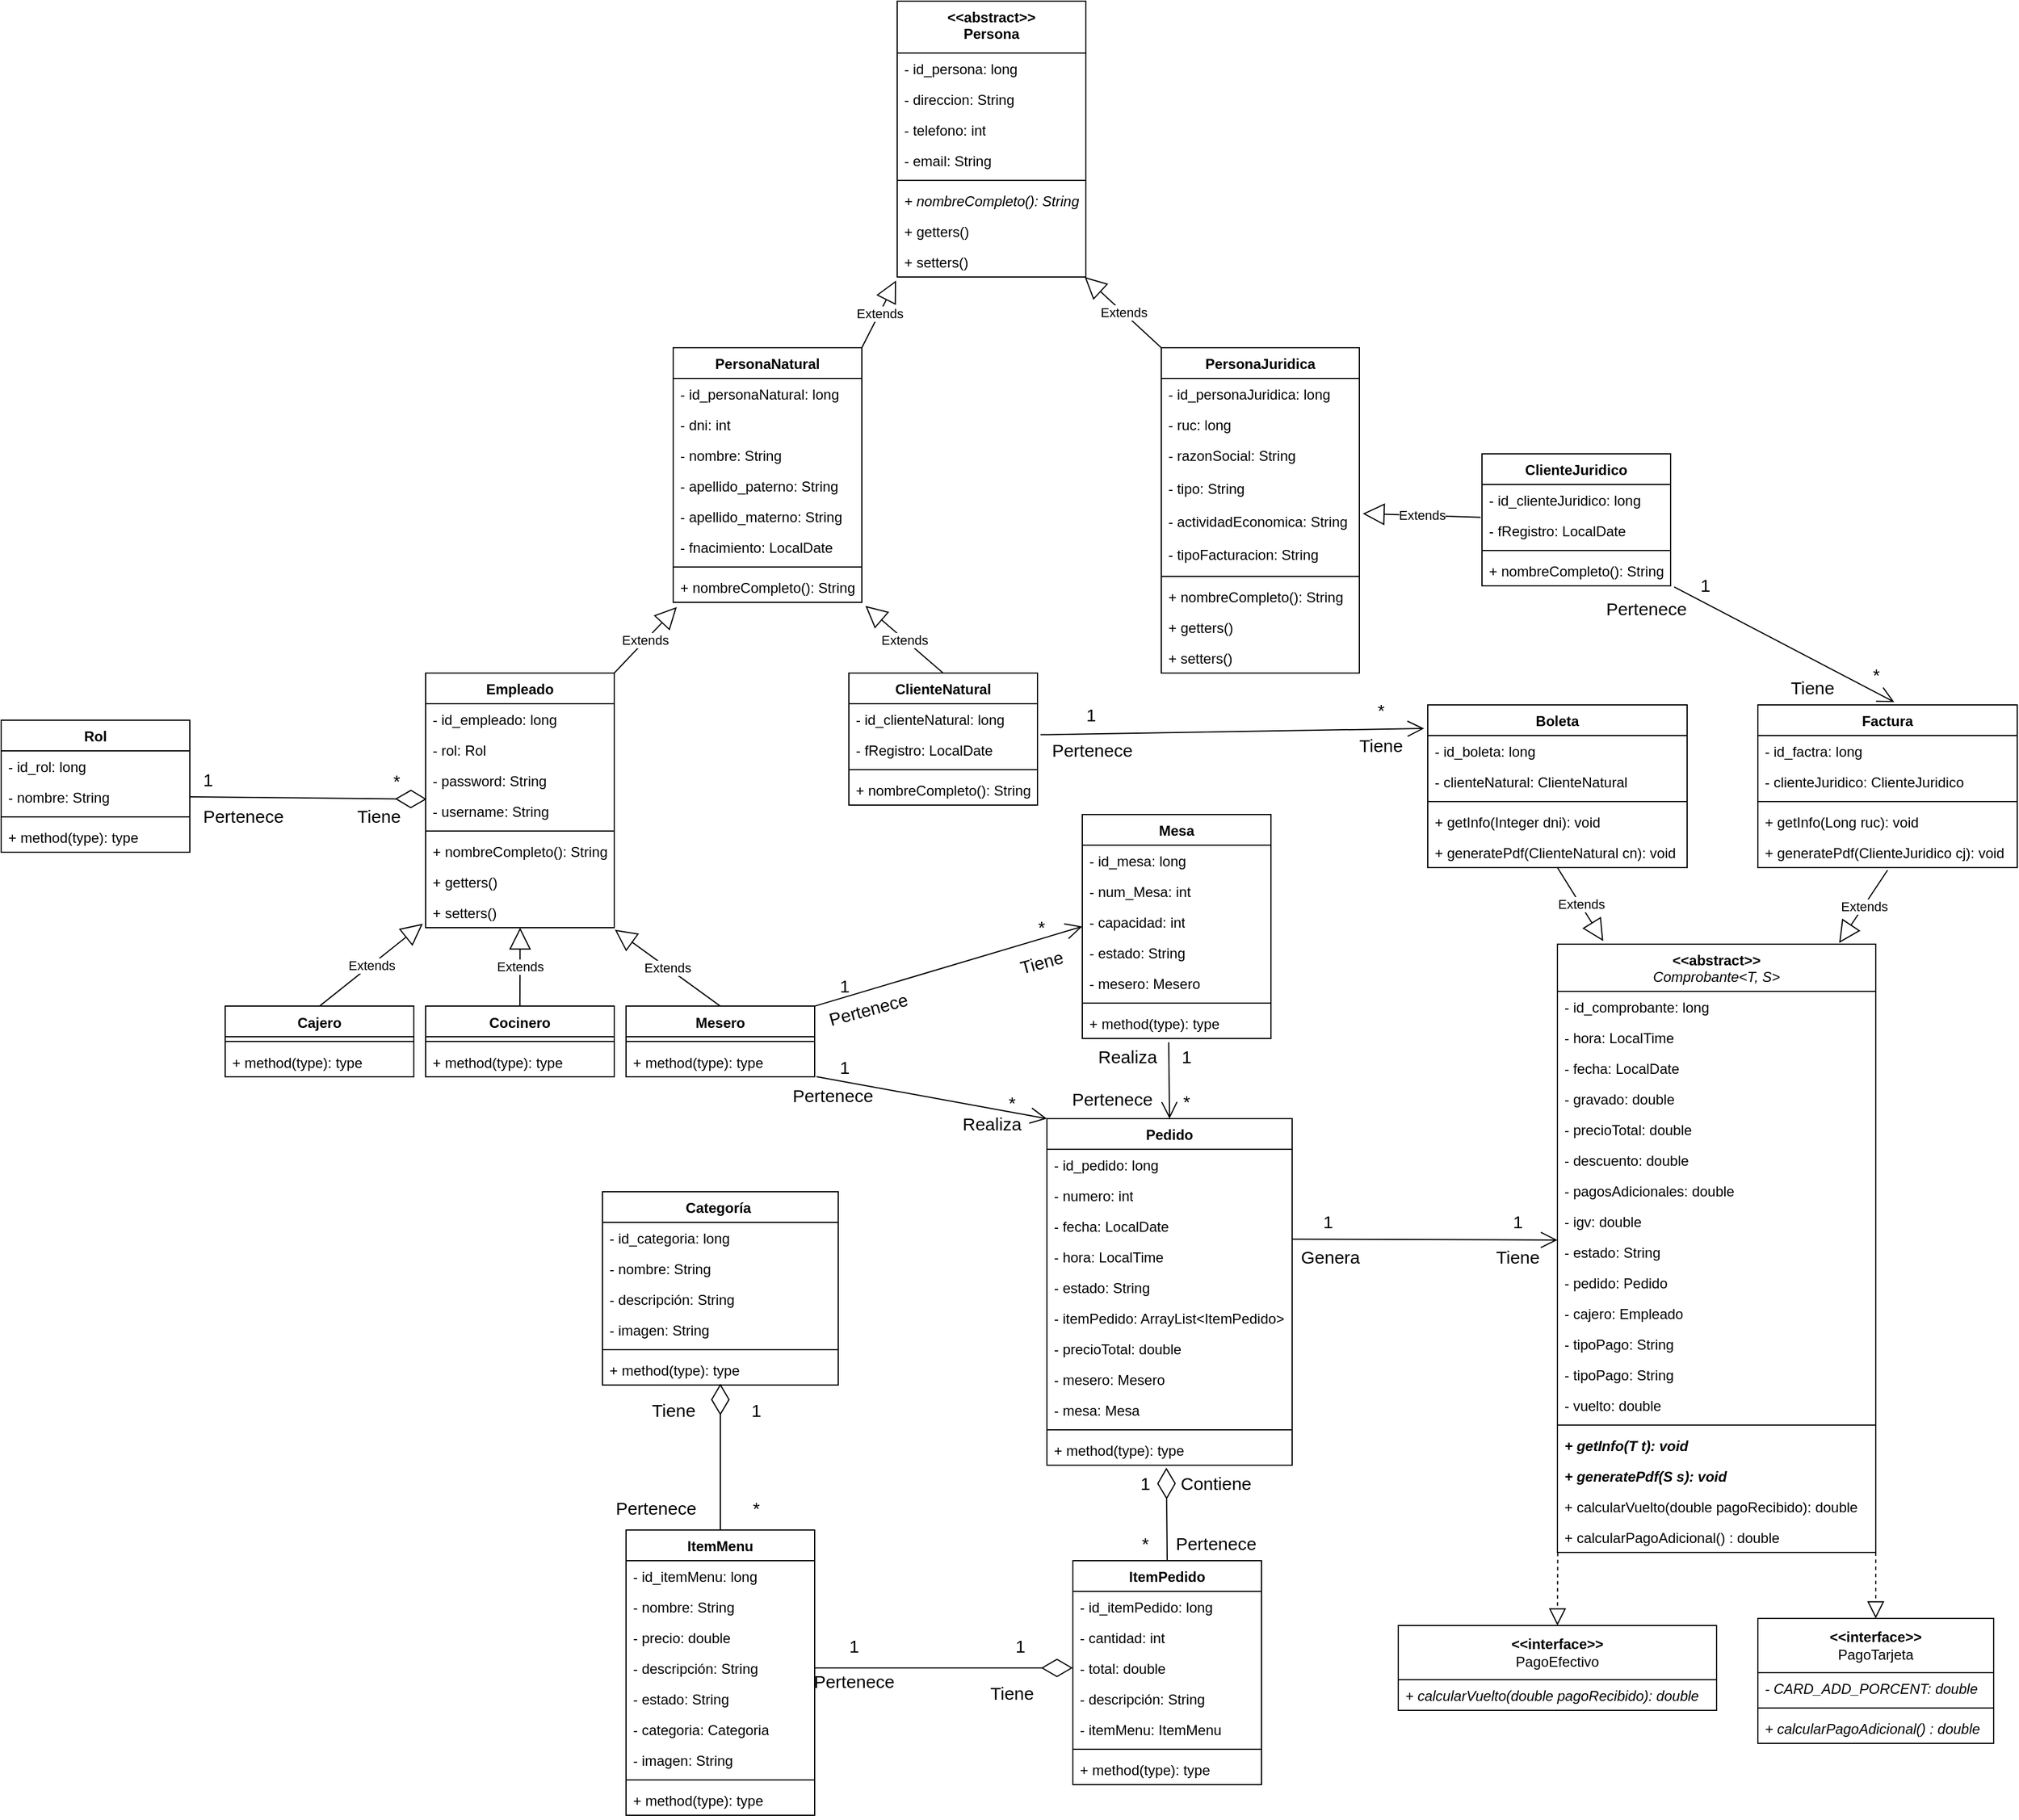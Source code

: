<mxfile version="24.7.17">
  <diagram name="Página-1" id="WCnMgOE7KUm1dGn3Zfiw">
    <mxGraphModel dx="-1685" dy="-492" grid="1" gridSize="10" guides="1" tooltips="1" connect="1" arrows="1" fold="1" page="1" pageScale="1" pageWidth="827" pageHeight="1169" math="0" shadow="0">
      <root>
        <mxCell id="0" />
        <mxCell id="1" parent="0" />
        <mxCell id="qxjs8HYVO15DPtjFR_uL-2" value="Mesa" style="swimlane;fontStyle=1;align=center;verticalAlign=top;childLayout=stackLayout;horizontal=1;startSize=26;horizontalStack=0;resizeParent=1;resizeParentMax=0;resizeLast=0;collapsible=1;marginBottom=0;whiteSpace=wrap;html=1;" parent="1" vertex="1">
          <mxGeometry x="4787" y="2660" width="160" height="190" as="geometry" />
        </mxCell>
        <mxCell id="BECg5I7x5I3lN43DVKFE-36" value="- id_mesa: long" style="text;strokeColor=none;fillColor=none;align=left;verticalAlign=top;spacingLeft=4;spacingRight=4;overflow=hidden;rotatable=0;points=[[0,0.5],[1,0.5]];portConstraint=eastwest;whiteSpace=wrap;html=1;" parent="qxjs8HYVO15DPtjFR_uL-2" vertex="1">
          <mxGeometry y="26" width="160" height="26" as="geometry" />
        </mxCell>
        <mxCell id="qxjs8HYVO15DPtjFR_uL-3" value="- num_Mesa: int" style="text;strokeColor=none;fillColor=none;align=left;verticalAlign=top;spacingLeft=4;spacingRight=4;overflow=hidden;rotatable=0;points=[[0,0.5],[1,0.5]];portConstraint=eastwest;whiteSpace=wrap;html=1;" parent="qxjs8HYVO15DPtjFR_uL-2" vertex="1">
          <mxGeometry y="52" width="160" height="26" as="geometry" />
        </mxCell>
        <mxCell id="qxjs8HYVO15DPtjFR_uL-4" value="- capacidad: int" style="text;strokeColor=none;fillColor=none;align=left;verticalAlign=top;spacingLeft=4;spacingRight=4;overflow=hidden;rotatable=0;points=[[0,0.5],[1,0.5]];portConstraint=eastwest;whiteSpace=wrap;html=1;" parent="qxjs8HYVO15DPtjFR_uL-2" vertex="1">
          <mxGeometry y="78" width="160" height="26" as="geometry" />
        </mxCell>
        <mxCell id="qxjs8HYVO15DPtjFR_uL-5" value="- estado: String" style="text;strokeColor=none;fillColor=none;align=left;verticalAlign=top;spacingLeft=4;spacingRight=4;overflow=hidden;rotatable=0;points=[[0,0.5],[1,0.5]];portConstraint=eastwest;whiteSpace=wrap;html=1;" parent="qxjs8HYVO15DPtjFR_uL-2" vertex="1">
          <mxGeometry y="104" width="160" height="26" as="geometry" />
        </mxCell>
        <mxCell id="6oVuKmF7WkEqG7VNtMI_-22" value="- mesero: Mesero" style="text;strokeColor=none;fillColor=none;align=left;verticalAlign=top;spacingLeft=4;spacingRight=4;overflow=hidden;rotatable=0;points=[[0,0.5],[1,0.5]];portConstraint=eastwest;whiteSpace=wrap;html=1;" parent="qxjs8HYVO15DPtjFR_uL-2" vertex="1">
          <mxGeometry y="130" width="160" height="26" as="geometry" />
        </mxCell>
        <mxCell id="qxjs8HYVO15DPtjFR_uL-6" value="" style="line;strokeWidth=1;fillColor=none;align=left;verticalAlign=middle;spacingTop=-1;spacingLeft=3;spacingRight=3;rotatable=0;labelPosition=right;points=[];portConstraint=eastwest;strokeColor=inherit;" parent="qxjs8HYVO15DPtjFR_uL-2" vertex="1">
          <mxGeometry y="156" width="160" height="8" as="geometry" />
        </mxCell>
        <mxCell id="qxjs8HYVO15DPtjFR_uL-7" value="+ method(type): type" style="text;strokeColor=none;fillColor=none;align=left;verticalAlign=top;spacingLeft=4;spacingRight=4;overflow=hidden;rotatable=0;points=[[0,0.5],[1,0.5]];portConstraint=eastwest;whiteSpace=wrap;html=1;" parent="qxjs8HYVO15DPtjFR_uL-2" vertex="1">
          <mxGeometry y="164" width="160" height="26" as="geometry" />
        </mxCell>
        <mxCell id="qxjs8HYVO15DPtjFR_uL-36" value="Categoría&amp;nbsp;" style="swimlane;fontStyle=1;align=center;verticalAlign=top;childLayout=stackLayout;horizontal=1;startSize=26;horizontalStack=0;resizeParent=1;resizeParentMax=0;resizeLast=0;collapsible=1;marginBottom=0;whiteSpace=wrap;html=1;" parent="1" vertex="1">
          <mxGeometry x="4380" y="2980" width="200" height="164" as="geometry" />
        </mxCell>
        <mxCell id="BECg5I7x5I3lN43DVKFE-38" value="- id_categoria: long" style="text;strokeColor=none;fillColor=none;align=left;verticalAlign=top;spacingLeft=4;spacingRight=4;overflow=hidden;rotatable=0;points=[[0,0.5],[1,0.5]];portConstraint=eastwest;whiteSpace=wrap;html=1;" parent="qxjs8HYVO15DPtjFR_uL-36" vertex="1">
          <mxGeometry y="26" width="200" height="26" as="geometry" />
        </mxCell>
        <mxCell id="qxjs8HYVO15DPtjFR_uL-37" value="- nombre: String" style="text;strokeColor=none;fillColor=none;align=left;verticalAlign=top;spacingLeft=4;spacingRight=4;overflow=hidden;rotatable=0;points=[[0,0.5],[1,0.5]];portConstraint=eastwest;whiteSpace=wrap;html=1;" parent="qxjs8HYVO15DPtjFR_uL-36" vertex="1">
          <mxGeometry y="52" width="200" height="26" as="geometry" />
        </mxCell>
        <mxCell id="qxjs8HYVO15DPtjFR_uL-38" value="- descripción: String" style="text;strokeColor=none;fillColor=none;align=left;verticalAlign=top;spacingLeft=4;spacingRight=4;overflow=hidden;rotatable=0;points=[[0,0.5],[1,0.5]];portConstraint=eastwest;whiteSpace=wrap;html=1;" parent="qxjs8HYVO15DPtjFR_uL-36" vertex="1">
          <mxGeometry y="78" width="200" height="26" as="geometry" />
        </mxCell>
        <mxCell id="qxjs8HYVO15DPtjFR_uL-39" value="- imagen: String" style="text;strokeColor=none;fillColor=none;align=left;verticalAlign=top;spacingLeft=4;spacingRight=4;overflow=hidden;rotatable=0;points=[[0,0.5],[1,0.5]];portConstraint=eastwest;whiteSpace=wrap;html=1;" parent="qxjs8HYVO15DPtjFR_uL-36" vertex="1">
          <mxGeometry y="104" width="200" height="26" as="geometry" />
        </mxCell>
        <mxCell id="qxjs8HYVO15DPtjFR_uL-41" value="" style="line;strokeWidth=1;fillColor=none;align=left;verticalAlign=middle;spacingTop=-1;spacingLeft=3;spacingRight=3;rotatable=0;labelPosition=right;points=[];portConstraint=eastwest;strokeColor=inherit;" parent="qxjs8HYVO15DPtjFR_uL-36" vertex="1">
          <mxGeometry y="130" width="200" height="8" as="geometry" />
        </mxCell>
        <mxCell id="qxjs8HYVO15DPtjFR_uL-42" value="+ method(type): type" style="text;strokeColor=none;fillColor=none;align=left;verticalAlign=top;spacingLeft=4;spacingRight=4;overflow=hidden;rotatable=0;points=[[0,0.5],[1,0.5]];portConstraint=eastwest;whiteSpace=wrap;html=1;" parent="qxjs8HYVO15DPtjFR_uL-36" vertex="1">
          <mxGeometry y="138" width="200" height="26" as="geometry" />
        </mxCell>
        <mxCell id="qxjs8HYVO15DPtjFR_uL-43" value="ItemMenu" style="swimlane;fontStyle=1;align=center;verticalAlign=top;childLayout=stackLayout;horizontal=1;startSize=26;horizontalStack=0;resizeParent=1;resizeParentMax=0;resizeLast=0;collapsible=1;marginBottom=0;whiteSpace=wrap;html=1;" parent="1" vertex="1">
          <mxGeometry x="4400" y="3267" width="160" height="242" as="geometry" />
        </mxCell>
        <mxCell id="BECg5I7x5I3lN43DVKFE-39" value="- id_itemMenu: long" style="text;strokeColor=none;fillColor=none;align=left;verticalAlign=top;spacingLeft=4;spacingRight=4;overflow=hidden;rotatable=0;points=[[0,0.5],[1,0.5]];portConstraint=eastwest;whiteSpace=wrap;html=1;" parent="qxjs8HYVO15DPtjFR_uL-43" vertex="1">
          <mxGeometry y="26" width="160" height="26" as="geometry" />
        </mxCell>
        <mxCell id="qxjs8HYVO15DPtjFR_uL-44" value="- nombre: String" style="text;strokeColor=none;fillColor=none;align=left;verticalAlign=top;spacingLeft=4;spacingRight=4;overflow=hidden;rotatable=0;points=[[0,0.5],[1,0.5]];portConstraint=eastwest;whiteSpace=wrap;html=1;" parent="qxjs8HYVO15DPtjFR_uL-43" vertex="1">
          <mxGeometry y="52" width="160" height="26" as="geometry" />
        </mxCell>
        <mxCell id="qxjs8HYVO15DPtjFR_uL-45" value="- precio: double" style="text;strokeColor=none;fillColor=none;align=left;verticalAlign=top;spacingLeft=4;spacingRight=4;overflow=hidden;rotatable=0;points=[[0,0.5],[1,0.5]];portConstraint=eastwest;whiteSpace=wrap;html=1;" parent="qxjs8HYVO15DPtjFR_uL-43" vertex="1">
          <mxGeometry y="78" width="160" height="26" as="geometry" />
        </mxCell>
        <mxCell id="qxjs8HYVO15DPtjFR_uL-46" value="- descripción: String" style="text;strokeColor=none;fillColor=none;align=left;verticalAlign=top;spacingLeft=4;spacingRight=4;overflow=hidden;rotatable=0;points=[[0,0.5],[1,0.5]];portConstraint=eastwest;whiteSpace=wrap;html=1;" parent="qxjs8HYVO15DPtjFR_uL-43" vertex="1">
          <mxGeometry y="104" width="160" height="26" as="geometry" />
        </mxCell>
        <mxCell id="K_Ksfu4VO-yajQxjg92I-1" value="- estado: String" style="text;strokeColor=none;fillColor=none;align=left;verticalAlign=top;spacingLeft=4;spacingRight=4;overflow=hidden;rotatable=0;points=[[0,0.5],[1,0.5]];portConstraint=eastwest;whiteSpace=wrap;html=1;" parent="qxjs8HYVO15DPtjFR_uL-43" vertex="1">
          <mxGeometry y="130" width="160" height="26" as="geometry" />
        </mxCell>
        <mxCell id="BECg5I7x5I3lN43DVKFE-1" value="- categoria: Categoria" style="text;strokeColor=none;fillColor=none;align=left;verticalAlign=top;spacingLeft=4;spacingRight=4;overflow=hidden;rotatable=0;points=[[0,0.5],[1,0.5]];portConstraint=eastwest;whiteSpace=wrap;html=1;" parent="qxjs8HYVO15DPtjFR_uL-43" vertex="1">
          <mxGeometry y="156" width="160" height="26" as="geometry" />
        </mxCell>
        <mxCell id="qxjs8HYVO15DPtjFR_uL-47" value="- imagen: String" style="text;strokeColor=none;fillColor=none;align=left;verticalAlign=top;spacingLeft=4;spacingRight=4;overflow=hidden;rotatable=0;points=[[0,0.5],[1,0.5]];portConstraint=eastwest;whiteSpace=wrap;html=1;" parent="qxjs8HYVO15DPtjFR_uL-43" vertex="1">
          <mxGeometry y="182" width="160" height="26" as="geometry" />
        </mxCell>
        <mxCell id="qxjs8HYVO15DPtjFR_uL-48" value="" style="line;strokeWidth=1;fillColor=none;align=left;verticalAlign=middle;spacingTop=-1;spacingLeft=3;spacingRight=3;rotatable=0;labelPosition=right;points=[];portConstraint=eastwest;strokeColor=inherit;" parent="qxjs8HYVO15DPtjFR_uL-43" vertex="1">
          <mxGeometry y="208" width="160" height="8" as="geometry" />
        </mxCell>
        <mxCell id="qxjs8HYVO15DPtjFR_uL-49" value="+ method(type): type" style="text;strokeColor=none;fillColor=none;align=left;verticalAlign=top;spacingLeft=4;spacingRight=4;overflow=hidden;rotatable=0;points=[[0,0.5],[1,0.5]];portConstraint=eastwest;whiteSpace=wrap;html=1;" parent="qxjs8HYVO15DPtjFR_uL-43" vertex="1">
          <mxGeometry y="216" width="160" height="26" as="geometry" />
        </mxCell>
        <mxCell id="qxjs8HYVO15DPtjFR_uL-50" value="" style="endArrow=diamondThin;endFill=0;endSize=24;html=1;rounded=0;exitX=0.5;exitY=0;exitDx=0;exitDy=0;entryX=0.5;entryY=0.955;entryDx=0;entryDy=0;entryPerimeter=0;" parent="1" source="qxjs8HYVO15DPtjFR_uL-43" target="qxjs8HYVO15DPtjFR_uL-42" edge="1">
          <mxGeometry width="160" relative="1" as="geometry">
            <mxPoint x="5275" y="3074" as="sourcePoint" />
            <mxPoint x="4480" y="3144" as="targetPoint" />
          </mxGeometry>
        </mxCell>
        <mxCell id="qxjs8HYVO15DPtjFR_uL-51" value="ItemPedido" style="swimlane;fontStyle=1;align=center;verticalAlign=top;childLayout=stackLayout;horizontal=1;startSize=26;horizontalStack=0;resizeParent=1;resizeParentMax=0;resizeLast=0;collapsible=1;marginBottom=0;whiteSpace=wrap;html=1;" parent="1" vertex="1">
          <mxGeometry x="4779" y="3293" width="160" height="190" as="geometry" />
        </mxCell>
        <mxCell id="BECg5I7x5I3lN43DVKFE-40" value="- id_itemPedido: long" style="text;strokeColor=none;fillColor=none;align=left;verticalAlign=top;spacingLeft=4;spacingRight=4;overflow=hidden;rotatable=0;points=[[0,0.5],[1,0.5]];portConstraint=eastwest;whiteSpace=wrap;html=1;" parent="qxjs8HYVO15DPtjFR_uL-51" vertex="1">
          <mxGeometry y="26" width="160" height="26" as="geometry" />
        </mxCell>
        <mxCell id="qxjs8HYVO15DPtjFR_uL-52" value="- cantidad: int" style="text;strokeColor=none;fillColor=none;align=left;verticalAlign=top;spacingLeft=4;spacingRight=4;overflow=hidden;rotatable=0;points=[[0,0.5],[1,0.5]];portConstraint=eastwest;whiteSpace=wrap;html=1;" parent="qxjs8HYVO15DPtjFR_uL-51" vertex="1">
          <mxGeometry y="52" width="160" height="26" as="geometry" />
        </mxCell>
        <mxCell id="qxjs8HYVO15DPtjFR_uL-53" value="- total: double" style="text;strokeColor=none;fillColor=none;align=left;verticalAlign=top;spacingLeft=4;spacingRight=4;overflow=hidden;rotatable=0;points=[[0,0.5],[1,0.5]];portConstraint=eastwest;whiteSpace=wrap;html=1;" parent="qxjs8HYVO15DPtjFR_uL-51" vertex="1">
          <mxGeometry y="78" width="160" height="26" as="geometry" />
        </mxCell>
        <mxCell id="qxjs8HYVO15DPtjFR_uL-54" value="- descripción: String" style="text;strokeColor=none;fillColor=none;align=left;verticalAlign=top;spacingLeft=4;spacingRight=4;overflow=hidden;rotatable=0;points=[[0,0.5],[1,0.5]];portConstraint=eastwest;whiteSpace=wrap;html=1;" parent="qxjs8HYVO15DPtjFR_uL-51" vertex="1">
          <mxGeometry y="104" width="160" height="26" as="geometry" />
        </mxCell>
        <mxCell id="qxjs8HYVO15DPtjFR_uL-55" value="- itemMenu: ItemMenu" style="text;strokeColor=none;fillColor=none;align=left;verticalAlign=top;spacingLeft=4;spacingRight=4;overflow=hidden;rotatable=0;points=[[0,0.5],[1,0.5]];portConstraint=eastwest;whiteSpace=wrap;html=1;" parent="qxjs8HYVO15DPtjFR_uL-51" vertex="1">
          <mxGeometry y="130" width="160" height="26" as="geometry" />
        </mxCell>
        <mxCell id="qxjs8HYVO15DPtjFR_uL-56" value="" style="line;strokeWidth=1;fillColor=none;align=left;verticalAlign=middle;spacingTop=-1;spacingLeft=3;spacingRight=3;rotatable=0;labelPosition=right;points=[];portConstraint=eastwest;strokeColor=inherit;" parent="qxjs8HYVO15DPtjFR_uL-51" vertex="1">
          <mxGeometry y="156" width="160" height="8" as="geometry" />
        </mxCell>
        <mxCell id="qxjs8HYVO15DPtjFR_uL-57" value="+ method(type): type" style="text;strokeColor=none;fillColor=none;align=left;verticalAlign=top;spacingLeft=4;spacingRight=4;overflow=hidden;rotatable=0;points=[[0,0.5],[1,0.5]];portConstraint=eastwest;whiteSpace=wrap;html=1;" parent="qxjs8HYVO15DPtjFR_uL-51" vertex="1">
          <mxGeometry y="164" width="160" height="26" as="geometry" />
        </mxCell>
        <mxCell id="qxjs8HYVO15DPtjFR_uL-58" value="" style="endArrow=diamondThin;endFill=0;endSize=24;html=1;rounded=0;entryX=0;entryY=0.5;entryDx=0;entryDy=0;exitX=1;exitY=0.5;exitDx=0;exitDy=0;" parent="1" source="qxjs8HYVO15DPtjFR_uL-46" target="qxjs8HYVO15DPtjFR_uL-53" edge="1">
          <mxGeometry width="160" relative="1" as="geometry">
            <mxPoint x="4710" y="3384" as="sourcePoint" />
            <mxPoint x="5365" y="3124" as="targetPoint" />
          </mxGeometry>
        </mxCell>
        <mxCell id="qxjs8HYVO15DPtjFR_uL-59" value="Pedido" style="swimlane;fontStyle=1;align=center;verticalAlign=top;childLayout=stackLayout;horizontal=1;startSize=26;horizontalStack=0;resizeParent=1;resizeParentMax=0;resizeLast=0;collapsible=1;marginBottom=0;whiteSpace=wrap;html=1;" parent="1" vertex="1">
          <mxGeometry x="4757" y="2918" width="208" height="294" as="geometry" />
        </mxCell>
        <mxCell id="BECg5I7x5I3lN43DVKFE-41" value="- id_pedido: long" style="text;strokeColor=none;fillColor=none;align=left;verticalAlign=top;spacingLeft=4;spacingRight=4;overflow=hidden;rotatable=0;points=[[0,0.5],[1,0.5]];portConstraint=eastwest;whiteSpace=wrap;html=1;" parent="qxjs8HYVO15DPtjFR_uL-59" vertex="1">
          <mxGeometry y="26" width="208" height="26" as="geometry" />
        </mxCell>
        <mxCell id="qxjs8HYVO15DPtjFR_uL-60" value="- numero: int" style="text;strokeColor=none;fillColor=none;align=left;verticalAlign=top;spacingLeft=4;spacingRight=4;overflow=hidden;rotatable=0;points=[[0,0.5],[1,0.5]];portConstraint=eastwest;whiteSpace=wrap;html=1;" parent="qxjs8HYVO15DPtjFR_uL-59" vertex="1">
          <mxGeometry y="52" width="208" height="26" as="geometry" />
        </mxCell>
        <mxCell id="qxjs8HYVO15DPtjFR_uL-61" value="- fecha: LocalDate" style="text;strokeColor=none;fillColor=none;align=left;verticalAlign=top;spacingLeft=4;spacingRight=4;overflow=hidden;rotatable=0;points=[[0,0.5],[1,0.5]];portConstraint=eastwest;whiteSpace=wrap;html=1;" parent="qxjs8HYVO15DPtjFR_uL-59" vertex="1">
          <mxGeometry y="78" width="208" height="26" as="geometry" />
        </mxCell>
        <mxCell id="BECg5I7x5I3lN43DVKFE-32" value="- hora: LocalTime" style="text;strokeColor=none;fillColor=none;align=left;verticalAlign=top;spacingLeft=4;spacingRight=4;overflow=hidden;rotatable=0;points=[[0,0.5],[1,0.5]];portConstraint=eastwest;whiteSpace=wrap;html=1;" parent="qxjs8HYVO15DPtjFR_uL-59" vertex="1">
          <mxGeometry y="104" width="208" height="26" as="geometry" />
        </mxCell>
        <mxCell id="qxjs8HYVO15DPtjFR_uL-62" value="- estado: String" style="text;strokeColor=none;fillColor=none;align=left;verticalAlign=top;spacingLeft=4;spacingRight=4;overflow=hidden;rotatable=0;points=[[0,0.5],[1,0.5]];portConstraint=eastwest;whiteSpace=wrap;html=1;" parent="qxjs8HYVO15DPtjFR_uL-59" vertex="1">
          <mxGeometry y="130" width="208" height="26" as="geometry" />
        </mxCell>
        <mxCell id="qxjs8HYVO15DPtjFR_uL-63" value="- itemPedido: ArrayList&amp;lt;ItemPedido&amp;gt;" style="text;strokeColor=none;fillColor=none;align=left;verticalAlign=top;spacingLeft=4;spacingRight=4;overflow=hidden;rotatable=0;points=[[0,0.5],[1,0.5]];portConstraint=eastwest;whiteSpace=wrap;html=1;" parent="qxjs8HYVO15DPtjFR_uL-59" vertex="1">
          <mxGeometry y="156" width="208" height="26" as="geometry" />
        </mxCell>
        <mxCell id="qxjs8HYVO15DPtjFR_uL-64" value="- precioTotal: double" style="text;strokeColor=none;fillColor=none;align=left;verticalAlign=top;spacingLeft=4;spacingRight=4;overflow=hidden;rotatable=0;points=[[0,0.5],[1,0.5]];portConstraint=eastwest;whiteSpace=wrap;html=1;" parent="qxjs8HYVO15DPtjFR_uL-59" vertex="1">
          <mxGeometry y="182" width="208" height="26" as="geometry" />
        </mxCell>
        <mxCell id="qxjs8HYVO15DPtjFR_uL-66" value="- mesero: Mesero" style="text;strokeColor=none;fillColor=none;align=left;verticalAlign=top;spacingLeft=4;spacingRight=4;overflow=hidden;rotatable=0;points=[[0,0.5],[1,0.5]];portConstraint=eastwest;whiteSpace=wrap;html=1;" parent="qxjs8HYVO15DPtjFR_uL-59" vertex="1">
          <mxGeometry y="208" width="208" height="26" as="geometry" />
        </mxCell>
        <mxCell id="qxjs8HYVO15DPtjFR_uL-67" value="- mesa: Mesa" style="text;strokeColor=none;fillColor=none;align=left;verticalAlign=top;spacingLeft=4;spacingRight=4;overflow=hidden;rotatable=0;points=[[0,0.5],[1,0.5]];portConstraint=eastwest;whiteSpace=wrap;html=1;" parent="qxjs8HYVO15DPtjFR_uL-59" vertex="1">
          <mxGeometry y="234" width="208" height="26" as="geometry" />
        </mxCell>
        <mxCell id="qxjs8HYVO15DPtjFR_uL-68" value="" style="line;strokeWidth=1;fillColor=none;align=left;verticalAlign=middle;spacingTop=-1;spacingLeft=3;spacingRight=3;rotatable=0;labelPosition=right;points=[];portConstraint=eastwest;strokeColor=inherit;" parent="qxjs8HYVO15DPtjFR_uL-59" vertex="1">
          <mxGeometry y="260" width="208" height="8" as="geometry" />
        </mxCell>
        <mxCell id="qxjs8HYVO15DPtjFR_uL-69" value="+ method(type): type" style="text;strokeColor=none;fillColor=none;align=left;verticalAlign=top;spacingLeft=4;spacingRight=4;overflow=hidden;rotatable=0;points=[[0,0.5],[1,0.5]];portConstraint=eastwest;whiteSpace=wrap;html=1;" parent="qxjs8HYVO15DPtjFR_uL-59" vertex="1">
          <mxGeometry y="268" width="208" height="26" as="geometry" />
        </mxCell>
        <mxCell id="qxjs8HYVO15DPtjFR_uL-84" value="" style="endArrow=diamondThin;endFill=0;endSize=24;html=1;rounded=0;entryX=0.487;entryY=1.08;entryDx=0;entryDy=0;entryPerimeter=0;exitX=0.5;exitY=0;exitDx=0;exitDy=0;" parent="1" source="qxjs8HYVO15DPtjFR_uL-51" target="qxjs8HYVO15DPtjFR_uL-69" edge="1">
          <mxGeometry width="160" relative="1" as="geometry">
            <mxPoint x="5053" y="3216" as="sourcePoint" />
            <mxPoint x="4895" y="3216" as="targetPoint" />
          </mxGeometry>
        </mxCell>
        <mxCell id="qxjs8HYVO15DPtjFR_uL-85" value="" style="endArrow=open;endFill=1;endSize=12;html=1;rounded=0;exitX=0.998;exitY=0.932;exitDx=0;exitDy=0;entryX=0;entryY=0.114;entryDx=0;entryDy=0;entryPerimeter=0;exitPerimeter=0;" parent="1" source="qxjs8HYVO15DPtjFR_uL-61" target="kS3rlT_N1TweqgwgZC3k-108" edge="1">
          <mxGeometry width="160" relative="1" as="geometry">
            <mxPoint x="5110" y="3020" as="sourcePoint" />
            <mxPoint x="5120" y="3062" as="targetPoint" />
          </mxGeometry>
        </mxCell>
        <mxCell id="qxjs8HYVO15DPtjFR_uL-90" value="Tiene" style="text;html=1;align=center;verticalAlign=middle;resizable=0;points=[];autosize=1;strokeColor=none;fillColor=none;strokeWidth=3;fontSize=15;" parent="1" vertex="1">
          <mxGeometry x="4410" y="3150" width="60" height="30" as="geometry" />
        </mxCell>
        <mxCell id="qxjs8HYVO15DPtjFR_uL-91" value="1" style="text;html=1;align=center;verticalAlign=middle;resizable=0;points=[];autosize=1;strokeColor=none;fillColor=none;strokeWidth=3;fontSize=15;" parent="1" vertex="1">
          <mxGeometry x="4495" y="3150" width="30" height="30" as="geometry" />
        </mxCell>
        <mxCell id="qxjs8HYVO15DPtjFR_uL-92" value="Pertenece" style="text;html=1;align=center;verticalAlign=middle;resizable=0;points=[];autosize=1;strokeColor=none;fillColor=none;strokeWidth=3;fontSize=15;" parent="1" vertex="1">
          <mxGeometry x="4380" y="3233" width="90" height="30" as="geometry" />
        </mxCell>
        <mxCell id="qxjs8HYVO15DPtjFR_uL-93" value="*" style="text;html=1;align=center;verticalAlign=middle;resizable=0;points=[];autosize=1;strokeColor=none;fillColor=none;strokeWidth=3;fontSize=15;" parent="1" vertex="1">
          <mxGeometry x="4495" y="3233" width="30" height="30" as="geometry" />
        </mxCell>
        <mxCell id="qxjs8HYVO15DPtjFR_uL-94" value="Tiene" style="text;html=1;align=center;verticalAlign=middle;resizable=0;points=[];autosize=1;strokeColor=none;fillColor=none;strokeWidth=3;fontSize=15;" parent="1" vertex="1">
          <mxGeometry x="5126" y="3020" width="60" height="30" as="geometry" />
        </mxCell>
        <mxCell id="qxjs8HYVO15DPtjFR_uL-95" value="1" style="text;html=1;align=center;verticalAlign=middle;resizable=0;points=[];autosize=1;strokeColor=none;fillColor=none;strokeWidth=3;fontSize=15;" parent="1" vertex="1">
          <mxGeometry x="5141" y="2990" width="30" height="30" as="geometry" />
        </mxCell>
        <mxCell id="qxjs8HYVO15DPtjFR_uL-96" value="Genera" style="text;html=1;align=center;verticalAlign=middle;resizable=0;points=[];autosize=1;strokeColor=none;fillColor=none;strokeWidth=3;fontSize=15;" parent="1" vertex="1">
          <mxGeometry x="4962" y="3020" width="70" height="30" as="geometry" />
        </mxCell>
        <mxCell id="qxjs8HYVO15DPtjFR_uL-97" value="1" style="text;html=1;align=center;verticalAlign=middle;resizable=0;points=[];autosize=1;strokeColor=none;fillColor=none;strokeWidth=3;fontSize=15;" parent="1" vertex="1">
          <mxGeometry x="4980" y="2990" width="30" height="30" as="geometry" />
        </mxCell>
        <mxCell id="qxjs8HYVO15DPtjFR_uL-98" value="Pertenece" style="text;html=1;align=center;verticalAlign=middle;resizable=0;points=[];autosize=1;strokeColor=none;fillColor=none;strokeWidth=3;fontSize=15;" parent="1" vertex="1">
          <mxGeometry x="4548" y="3380" width="90" height="30" as="geometry" />
        </mxCell>
        <mxCell id="qxjs8HYVO15DPtjFR_uL-99" value="1" style="text;html=1;align=center;verticalAlign=middle;resizable=0;points=[];autosize=1;strokeColor=none;fillColor=none;strokeWidth=3;fontSize=15;" parent="1" vertex="1">
          <mxGeometry x="4578" y="3350" width="30" height="30" as="geometry" />
        </mxCell>
        <mxCell id="qxjs8HYVO15DPtjFR_uL-100" value="Tiene" style="text;html=1;align=center;verticalAlign=middle;resizable=0;points=[];autosize=1;strokeColor=none;fillColor=none;strokeWidth=3;fontSize=15;" parent="1" vertex="1">
          <mxGeometry x="4697" y="3390" width="60" height="30" as="geometry" />
        </mxCell>
        <mxCell id="qxjs8HYVO15DPtjFR_uL-101" value="1" style="text;html=1;align=center;verticalAlign=middle;resizable=0;points=[];autosize=1;strokeColor=none;fillColor=none;strokeWidth=3;fontSize=15;" parent="1" vertex="1">
          <mxGeometry x="4719" y="3350" width="30" height="30" as="geometry" />
        </mxCell>
        <mxCell id="qxjs8HYVO15DPtjFR_uL-102" value="Pertenece" style="text;html=1;align=center;verticalAlign=middle;resizable=0;points=[];autosize=1;strokeColor=none;fillColor=none;strokeWidth=3;fontSize=15;" parent="1" vertex="1">
          <mxGeometry x="4855" y="3263" width="90" height="30" as="geometry" />
        </mxCell>
        <mxCell id="qxjs8HYVO15DPtjFR_uL-103" value="*" style="text;html=1;align=center;verticalAlign=middle;resizable=0;points=[];autosize=1;strokeColor=none;fillColor=none;strokeWidth=3;fontSize=15;" parent="1" vertex="1">
          <mxGeometry x="4825" y="3263" width="30" height="30" as="geometry" />
        </mxCell>
        <mxCell id="qxjs8HYVO15DPtjFR_uL-104" value="1" style="text;html=1;align=center;verticalAlign=middle;resizable=0;points=[];autosize=1;strokeColor=none;fillColor=none;strokeWidth=3;fontSize=15;" parent="1" vertex="1">
          <mxGeometry x="4825" y="3212" width="30" height="30" as="geometry" />
        </mxCell>
        <mxCell id="qxjs8HYVO15DPtjFR_uL-105" value="Contiene" style="text;html=1;align=center;verticalAlign=middle;resizable=0;points=[];autosize=1;strokeColor=none;fillColor=none;strokeWidth=3;fontSize=15;" parent="1" vertex="1">
          <mxGeometry x="4860" y="3212" width="80" height="30" as="geometry" />
        </mxCell>
        <mxCell id="qxjs8HYVO15DPtjFR_uL-106" value="Pertenece" style="text;html=1;align=center;verticalAlign=middle;resizable=0;points=[];autosize=1;strokeColor=none;fillColor=none;strokeWidth=3;fontSize=15;" parent="1" vertex="1">
          <mxGeometry x="4767" y="2886" width="90" height="30" as="geometry" />
        </mxCell>
        <mxCell id="qxjs8HYVO15DPtjFR_uL-107" value="*" style="text;html=1;align=center;verticalAlign=middle;resizable=0;points=[];autosize=1;strokeColor=none;fillColor=none;strokeWidth=3;fontSize=15;" parent="1" vertex="1">
          <mxGeometry x="4860" y="2888" width="30" height="30" as="geometry" />
        </mxCell>
        <mxCell id="qxjs8HYVO15DPtjFR_uL-108" value="Realiza" style="text;html=1;align=center;verticalAlign=middle;resizable=0;points=[];autosize=1;strokeColor=none;fillColor=none;strokeWidth=3;fontSize=15;" parent="1" vertex="1">
          <mxGeometry x="4790" y="2850" width="70" height="30" as="geometry" />
        </mxCell>
        <mxCell id="qxjs8HYVO15DPtjFR_uL-109" value="1" style="text;html=1;align=center;verticalAlign=middle;resizable=0;points=[];autosize=1;strokeColor=none;fillColor=none;strokeWidth=3;fontSize=15;" parent="1" vertex="1">
          <mxGeometry x="4860" y="2850" width="30" height="30" as="geometry" />
        </mxCell>
        <mxCell id="qxjs8HYVO15DPtjFR_uL-114" value="Realiza" style="text;html=1;align=center;verticalAlign=middle;resizable=0;points=[];autosize=1;strokeColor=none;fillColor=none;strokeWidth=3;fontSize=15;" parent="1" vertex="1">
          <mxGeometry x="4675" y="2907" width="70" height="30" as="geometry" />
        </mxCell>
        <mxCell id="qxjs8HYVO15DPtjFR_uL-115" value="*" style="text;html=1;align=center;verticalAlign=middle;resizable=0;points=[];autosize=1;strokeColor=none;fillColor=none;strokeWidth=3;fontSize=15;" parent="1" vertex="1">
          <mxGeometry x="4712" y="2889" width="30" height="30" as="geometry" />
        </mxCell>
        <mxCell id="qxjs8HYVO15DPtjFR_uL-116" value="Pertenece" style="text;html=1;align=center;verticalAlign=middle;resizable=0;points=[];autosize=1;strokeColor=none;fillColor=none;strokeWidth=3;fontSize=15;" parent="1" vertex="1">
          <mxGeometry x="4530" y="2882.56" width="90" height="30" as="geometry" />
        </mxCell>
        <mxCell id="qxjs8HYVO15DPtjFR_uL-117" value="1" style="text;html=1;align=center;verticalAlign=middle;resizable=0;points=[];autosize=1;strokeColor=none;fillColor=none;strokeWidth=3;fontSize=15;" parent="1" vertex="1">
          <mxGeometry x="4570" y="2859" width="30" height="30" as="geometry" />
        </mxCell>
        <mxCell id="6oVuKmF7WkEqG7VNtMI_-3" value="Cajero" style="swimlane;fontStyle=1;align=center;verticalAlign=top;childLayout=stackLayout;horizontal=1;startSize=26;horizontalStack=0;resizeParent=1;resizeParentMax=0;resizeLast=0;collapsible=1;marginBottom=0;whiteSpace=wrap;html=1;" parent="1" vertex="1">
          <mxGeometry x="4060" y="2822.56" width="160" height="60" as="geometry" />
        </mxCell>
        <mxCell id="6oVuKmF7WkEqG7VNtMI_-7" value="" style="line;strokeWidth=1;fillColor=none;align=left;verticalAlign=middle;spacingTop=-1;spacingLeft=3;spacingRight=3;rotatable=0;labelPosition=right;points=[];portConstraint=eastwest;strokeColor=inherit;" parent="6oVuKmF7WkEqG7VNtMI_-3" vertex="1">
          <mxGeometry y="26" width="160" height="8" as="geometry" />
        </mxCell>
        <mxCell id="6oVuKmF7WkEqG7VNtMI_-8" value="+ method(type): type" style="text;strokeColor=none;fillColor=none;align=left;verticalAlign=top;spacingLeft=4;spacingRight=4;overflow=hidden;rotatable=0;points=[[0,0.5],[1,0.5]];portConstraint=eastwest;whiteSpace=wrap;html=1;" parent="6oVuKmF7WkEqG7VNtMI_-3" vertex="1">
          <mxGeometry y="34" width="160" height="26" as="geometry" />
        </mxCell>
        <mxCell id="6oVuKmF7WkEqG7VNtMI_-9" value="Mesero" style="swimlane;fontStyle=1;align=center;verticalAlign=top;childLayout=stackLayout;horizontal=1;startSize=26;horizontalStack=0;resizeParent=1;resizeParentMax=0;resizeLast=0;collapsible=1;marginBottom=0;whiteSpace=wrap;html=1;" parent="1" vertex="1">
          <mxGeometry x="4400" y="2822.56" width="160" height="60" as="geometry" />
        </mxCell>
        <mxCell id="6oVuKmF7WkEqG7VNtMI_-10" value="" style="line;strokeWidth=1;fillColor=none;align=left;verticalAlign=middle;spacingTop=-1;spacingLeft=3;spacingRight=3;rotatable=0;labelPosition=right;points=[];portConstraint=eastwest;strokeColor=inherit;" parent="6oVuKmF7WkEqG7VNtMI_-9" vertex="1">
          <mxGeometry y="26" width="160" height="8" as="geometry" />
        </mxCell>
        <mxCell id="6oVuKmF7WkEqG7VNtMI_-11" value="+ method(type): type" style="text;strokeColor=none;fillColor=none;align=left;verticalAlign=top;spacingLeft=4;spacingRight=4;overflow=hidden;rotatable=0;points=[[0,0.5],[1,0.5]];portConstraint=eastwest;whiteSpace=wrap;html=1;" parent="6oVuKmF7WkEqG7VNtMI_-9" vertex="1">
          <mxGeometry y="34" width="160" height="26" as="geometry" />
        </mxCell>
        <mxCell id="6oVuKmF7WkEqG7VNtMI_-12" value="Cocinero" style="swimlane;fontStyle=1;align=center;verticalAlign=top;childLayout=stackLayout;horizontal=1;startSize=26;horizontalStack=0;resizeParent=1;resizeParentMax=0;resizeLast=0;collapsible=1;marginBottom=0;whiteSpace=wrap;html=1;" parent="1" vertex="1">
          <mxGeometry x="4230" y="2822.56" width="160" height="60" as="geometry" />
        </mxCell>
        <mxCell id="6oVuKmF7WkEqG7VNtMI_-13" value="" style="line;strokeWidth=1;fillColor=none;align=left;verticalAlign=middle;spacingTop=-1;spacingLeft=3;spacingRight=3;rotatable=0;labelPosition=right;points=[];portConstraint=eastwest;strokeColor=inherit;" parent="6oVuKmF7WkEqG7VNtMI_-12" vertex="1">
          <mxGeometry y="26" width="160" height="8" as="geometry" />
        </mxCell>
        <mxCell id="6oVuKmF7WkEqG7VNtMI_-14" value="+ method(type): type" style="text;strokeColor=none;fillColor=none;align=left;verticalAlign=top;spacingLeft=4;spacingRight=4;overflow=hidden;rotatable=0;points=[[0,0.5],[1,0.5]];portConstraint=eastwest;whiteSpace=wrap;html=1;" parent="6oVuKmF7WkEqG7VNtMI_-12" vertex="1">
          <mxGeometry y="34" width="160" height="26" as="geometry" />
        </mxCell>
        <mxCell id="6oVuKmF7WkEqG7VNtMI_-15" value="Extends" style="endArrow=block;endSize=16;endFill=0;html=1;rounded=0;exitX=0.5;exitY=0;exitDx=0;exitDy=0;entryX=-0.015;entryY=0.872;entryDx=0;entryDy=0;entryPerimeter=0;" parent="1" source="6oVuKmF7WkEqG7VNtMI_-3" target="kS3rlT_N1TweqgwgZC3k-74" edge="1">
          <mxGeometry width="160" relative="1" as="geometry">
            <mxPoint x="4010" y="2811.49" as="sourcePoint" />
            <mxPoint x="4220" y="2750" as="targetPoint" />
          </mxGeometry>
        </mxCell>
        <mxCell id="6oVuKmF7WkEqG7VNtMI_-16" value="Extends" style="endArrow=block;endSize=16;endFill=0;html=1;rounded=0;exitX=0.5;exitY=0;exitDx=0;exitDy=0;entryX=0.501;entryY=1.094;entryDx=0;entryDy=0;entryPerimeter=0;" parent="1" source="6oVuKmF7WkEqG7VNtMI_-12" edge="1">
          <mxGeometry width="160" relative="1" as="geometry">
            <mxPoint x="4120" y="2859.56" as="sourcePoint" />
            <mxPoint x="4310.16" y="2756.004" as="targetPoint" />
          </mxGeometry>
        </mxCell>
        <mxCell id="6oVuKmF7WkEqG7VNtMI_-17" value="Extends" style="endArrow=block;endSize=16;endFill=0;html=1;rounded=0;exitX=0.5;exitY=0;exitDx=0;exitDy=0;entryX=1.003;entryY=1.064;entryDx=0;entryDy=0;entryPerimeter=0;" parent="1" source="6oVuKmF7WkEqG7VNtMI_-9" target="kS3rlT_N1TweqgwgZC3k-74" edge="1">
          <mxGeometry width="160" relative="1" as="geometry">
            <mxPoint x="4484.7" y="2839.49" as="sourcePoint" />
            <mxPoint x="4440" y="2760" as="targetPoint" />
          </mxGeometry>
        </mxCell>
        <mxCell id="6oVuKmF7WkEqG7VNtMI_-20" value="" style="endArrow=open;endFill=1;endSize=12;html=1;rounded=0;exitX=1.009;exitY=0.991;exitDx=0;exitDy=0;entryX=0;entryY=0;entryDx=0;entryDy=0;exitPerimeter=0;" parent="1" source="6oVuKmF7WkEqG7VNtMI_-11" target="qxjs8HYVO15DPtjFR_uL-59" edge="1">
          <mxGeometry width="160" relative="1" as="geometry">
            <mxPoint x="4760" y="2880" as="sourcePoint" />
            <mxPoint x="4920" y="2880" as="targetPoint" />
          </mxGeometry>
        </mxCell>
        <mxCell id="6oVuKmF7WkEqG7VNtMI_-21" value="" style="endArrow=open;endFill=1;endSize=12;html=1;rounded=0;exitX=1;exitY=0;exitDx=0;exitDy=0;entryX=0;entryY=0.5;entryDx=0;entryDy=0;" parent="1" source="6oVuKmF7WkEqG7VNtMI_-9" target="qxjs8HYVO15DPtjFR_uL-2" edge="1">
          <mxGeometry width="160" relative="1" as="geometry">
            <mxPoint x="4690" y="2826.5" as="sourcePoint" />
            <mxPoint x="4810" y="2823" as="targetPoint" />
          </mxGeometry>
        </mxCell>
        <mxCell id="6oVuKmF7WkEqG7VNtMI_-23" value="Tiene" style="text;html=1;align=center;verticalAlign=middle;resizable=0;points=[];autosize=1;strokeColor=none;fillColor=none;strokeWidth=3;fontSize=15;rotation=-15;" parent="1" vertex="1">
          <mxGeometry x="4722" y="2770" width="60" height="30" as="geometry" />
        </mxCell>
        <mxCell id="6oVuKmF7WkEqG7VNtMI_-24" value="*" style="text;html=1;align=center;verticalAlign=middle;resizable=0;points=[];autosize=1;strokeColor=none;fillColor=none;strokeWidth=3;fontSize=15;" parent="1" vertex="1">
          <mxGeometry x="4737" y="2740" width="30" height="30" as="geometry" />
        </mxCell>
        <mxCell id="6oVuKmF7WkEqG7VNtMI_-25" value="Pertenece" style="text;html=1;align=center;verticalAlign=middle;resizable=0;points=[];autosize=1;strokeColor=none;fillColor=none;strokeWidth=3;fontSize=15;rotation=-15;" parent="1" vertex="1">
          <mxGeometry x="4560" y="2810" width="90" height="30" as="geometry" />
        </mxCell>
        <mxCell id="6oVuKmF7WkEqG7VNtMI_-26" value="1" style="text;html=1;align=center;verticalAlign=middle;resizable=0;points=[];autosize=1;strokeColor=none;fillColor=none;strokeWidth=3;fontSize=15;" parent="1" vertex="1">
          <mxGeometry x="4570" y="2790" width="30" height="30" as="geometry" />
        </mxCell>
        <mxCell id="kS3rlT_N1TweqgwgZC3k-11" value="&amp;lt;&amp;lt;abstract&amp;gt;&amp;gt;&lt;div&gt;Persona&lt;/div&gt;" style="swimlane;fontStyle=1;align=center;verticalAlign=top;childLayout=stackLayout;horizontal=1;startSize=44;horizontalStack=0;resizeParent=1;resizeParentMax=0;resizeLast=0;collapsible=1;marginBottom=0;whiteSpace=wrap;html=1;" vertex="1" parent="1">
          <mxGeometry x="4630" y="1970" width="160" height="234" as="geometry" />
        </mxCell>
        <mxCell id="kS3rlT_N1TweqgwgZC3k-12" value="- id_persona: long" style="text;strokeColor=none;fillColor=none;align=left;verticalAlign=top;spacingLeft=4;spacingRight=4;overflow=hidden;rotatable=0;points=[[0,0.5],[1,0.5]];portConstraint=eastwest;whiteSpace=wrap;html=1;" vertex="1" parent="kS3rlT_N1TweqgwgZC3k-11">
          <mxGeometry y="44" width="160" height="26" as="geometry" />
        </mxCell>
        <mxCell id="kS3rlT_N1TweqgwgZC3k-17" value="- direccion: String" style="text;strokeColor=none;fillColor=none;align=left;verticalAlign=top;spacingLeft=4;spacingRight=4;overflow=hidden;rotatable=0;points=[[0,0.5],[1,0.5]];portConstraint=eastwest;whiteSpace=wrap;html=1;" vertex="1" parent="kS3rlT_N1TweqgwgZC3k-11">
          <mxGeometry y="70" width="160" height="26" as="geometry" />
        </mxCell>
        <mxCell id="kS3rlT_N1TweqgwgZC3k-19" value="- telefono: int" style="text;strokeColor=none;fillColor=none;align=left;verticalAlign=top;spacingLeft=4;spacingRight=4;overflow=hidden;rotatable=0;points=[[0,0.5],[1,0.5]];portConstraint=eastwest;whiteSpace=wrap;html=1;" vertex="1" parent="kS3rlT_N1TweqgwgZC3k-11">
          <mxGeometry y="96" width="160" height="26" as="geometry" />
        </mxCell>
        <mxCell id="kS3rlT_N1TweqgwgZC3k-20" value="- email: String" style="text;strokeColor=none;fillColor=none;align=left;verticalAlign=top;spacingLeft=4;spacingRight=4;overflow=hidden;rotatable=0;points=[[0,0.5],[1,0.5]];portConstraint=eastwest;whiteSpace=wrap;html=1;" vertex="1" parent="kS3rlT_N1TweqgwgZC3k-11">
          <mxGeometry y="122" width="160" height="26" as="geometry" />
        </mxCell>
        <mxCell id="kS3rlT_N1TweqgwgZC3k-21" value="" style="line;strokeWidth=1;fillColor=none;align=left;verticalAlign=middle;spacingTop=-1;spacingLeft=3;spacingRight=3;rotatable=0;labelPosition=right;points=[];portConstraint=eastwest;strokeColor=inherit;" vertex="1" parent="kS3rlT_N1TweqgwgZC3k-11">
          <mxGeometry y="148" width="160" height="8" as="geometry" />
        </mxCell>
        <mxCell id="kS3rlT_N1TweqgwgZC3k-33" value="&lt;i&gt;+ nombreCompleto(): String&lt;/i&gt;" style="text;strokeColor=none;fillColor=none;align=left;verticalAlign=top;spacingLeft=4;spacingRight=4;overflow=hidden;rotatable=0;points=[[0,0.5],[1,0.5]];portConstraint=eastwest;whiteSpace=wrap;html=1;" vertex="1" parent="kS3rlT_N1TweqgwgZC3k-11">
          <mxGeometry y="156" width="160" height="26" as="geometry" />
        </mxCell>
        <mxCell id="kS3rlT_N1TweqgwgZC3k-24" value="+ getters()" style="text;strokeColor=none;fillColor=none;align=left;verticalAlign=top;spacingLeft=4;spacingRight=4;overflow=hidden;rotatable=0;points=[[0,0.5],[1,0.5]];portConstraint=eastwest;whiteSpace=wrap;html=1;" vertex="1" parent="kS3rlT_N1TweqgwgZC3k-11">
          <mxGeometry y="182" width="160" height="26" as="geometry" />
        </mxCell>
        <mxCell id="kS3rlT_N1TweqgwgZC3k-25" value="+ setters()" style="text;strokeColor=none;fillColor=none;align=left;verticalAlign=top;spacingLeft=4;spacingRight=4;overflow=hidden;rotatable=0;points=[[0,0.5],[1,0.5]];portConstraint=eastwest;whiteSpace=wrap;html=1;" vertex="1" parent="kS3rlT_N1TweqgwgZC3k-11">
          <mxGeometry y="208" width="160" height="26" as="geometry" />
        </mxCell>
        <mxCell id="kS3rlT_N1TweqgwgZC3k-26" value="PersonaJuridica" style="swimlane;fontStyle=1;align=center;verticalAlign=top;childLayout=stackLayout;horizontal=1;startSize=26;horizontalStack=0;resizeParent=1;resizeParentMax=0;resizeLast=0;collapsible=1;marginBottom=0;whiteSpace=wrap;html=1;" vertex="1" parent="1">
          <mxGeometry x="4854" y="2264" width="168" height="276" as="geometry" />
        </mxCell>
        <mxCell id="kS3rlT_N1TweqgwgZC3k-27" value="- id_personaJuridica: long" style="text;strokeColor=none;fillColor=none;align=left;verticalAlign=top;spacingLeft=4;spacingRight=4;overflow=hidden;rotatable=0;points=[[0,0.5],[1,0.5]];portConstraint=eastwest;whiteSpace=wrap;html=1;" vertex="1" parent="kS3rlT_N1TweqgwgZC3k-26">
          <mxGeometry y="26" width="168" height="26" as="geometry" />
        </mxCell>
        <mxCell id="kS3rlT_N1TweqgwgZC3k-60" value="- ruc: long" style="text;strokeColor=none;fillColor=none;align=left;verticalAlign=top;spacingLeft=4;spacingRight=4;overflow=hidden;rotatable=0;points=[[0,0.5],[1,0.5]];portConstraint=eastwest;whiteSpace=wrap;html=1;" vertex="1" parent="kS3rlT_N1TweqgwgZC3k-26">
          <mxGeometry y="52" width="168" height="26" as="geometry" />
        </mxCell>
        <mxCell id="kS3rlT_N1TweqgwgZC3k-61" value="- razonSocial: String" style="text;strokeColor=none;fillColor=none;align=left;verticalAlign=top;spacingLeft=4;spacingRight=4;overflow=hidden;rotatable=0;points=[[0,0.5],[1,0.5]];portConstraint=eastwest;whiteSpace=wrap;html=1;" vertex="1" parent="kS3rlT_N1TweqgwgZC3k-26">
          <mxGeometry y="78" width="168" height="28" as="geometry" />
        </mxCell>
        <mxCell id="kS3rlT_N1TweqgwgZC3k-62" value="- tipo: String" style="text;strokeColor=none;fillColor=none;align=left;verticalAlign=top;spacingLeft=4;spacingRight=4;overflow=hidden;rotatable=0;points=[[0,0.5],[1,0.5]];portConstraint=eastwest;whiteSpace=wrap;html=1;" vertex="1" parent="kS3rlT_N1TweqgwgZC3k-26">
          <mxGeometry y="106" width="168" height="28" as="geometry" />
        </mxCell>
        <mxCell id="kS3rlT_N1TweqgwgZC3k-63" value="- actividadEconomica: String" style="text;strokeColor=none;fillColor=none;align=left;verticalAlign=top;spacingLeft=4;spacingRight=4;overflow=hidden;rotatable=0;points=[[0,0.5],[1,0.5]];portConstraint=eastwest;whiteSpace=wrap;html=1;" vertex="1" parent="kS3rlT_N1TweqgwgZC3k-26">
          <mxGeometry y="134" width="168" height="28" as="geometry" />
        </mxCell>
        <mxCell id="kS3rlT_N1TweqgwgZC3k-64" value="- tipoFacturacion: String" style="text;strokeColor=none;fillColor=none;align=left;verticalAlign=top;spacingLeft=4;spacingRight=4;overflow=hidden;rotatable=0;points=[[0,0.5],[1,0.5]];portConstraint=eastwest;whiteSpace=wrap;html=1;" vertex="1" parent="kS3rlT_N1TweqgwgZC3k-26">
          <mxGeometry y="162" width="168" height="28" as="geometry" />
        </mxCell>
        <mxCell id="kS3rlT_N1TweqgwgZC3k-31" value="" style="line;strokeWidth=1;fillColor=none;align=left;verticalAlign=middle;spacingTop=-1;spacingLeft=3;spacingRight=3;rotatable=0;labelPosition=right;points=[];portConstraint=eastwest;strokeColor=inherit;" vertex="1" parent="kS3rlT_N1TweqgwgZC3k-26">
          <mxGeometry y="190" width="168" height="8" as="geometry" />
        </mxCell>
        <mxCell id="kS3rlT_N1TweqgwgZC3k-32" value="+&amp;nbsp;nombreCompleto(): String" style="text;strokeColor=none;fillColor=none;align=left;verticalAlign=top;spacingLeft=4;spacingRight=4;overflow=hidden;rotatable=0;points=[[0,0.5],[1,0.5]];portConstraint=eastwest;whiteSpace=wrap;html=1;" vertex="1" parent="kS3rlT_N1TweqgwgZC3k-26">
          <mxGeometry y="198" width="168" height="26" as="geometry" />
        </mxCell>
        <mxCell id="kS3rlT_N1TweqgwgZC3k-65" value="+ getters()" style="text;strokeColor=none;fillColor=none;align=left;verticalAlign=top;spacingLeft=4;spacingRight=4;overflow=hidden;rotatable=0;points=[[0,0.5],[1,0.5]];portConstraint=eastwest;whiteSpace=wrap;html=1;" vertex="1" parent="kS3rlT_N1TweqgwgZC3k-26">
          <mxGeometry y="224" width="168" height="26" as="geometry" />
        </mxCell>
        <mxCell id="kS3rlT_N1TweqgwgZC3k-66" value="+ setters()" style="text;strokeColor=none;fillColor=none;align=left;verticalAlign=top;spacingLeft=4;spacingRight=4;overflow=hidden;rotatable=0;points=[[0,0.5],[1,0.5]];portConstraint=eastwest;whiteSpace=wrap;html=1;" vertex="1" parent="kS3rlT_N1TweqgwgZC3k-26">
          <mxGeometry y="250" width="168" height="26" as="geometry" />
        </mxCell>
        <mxCell id="kS3rlT_N1TweqgwgZC3k-34" value="PersonaNatural" style="swimlane;fontStyle=1;align=center;verticalAlign=top;childLayout=stackLayout;horizontal=1;startSize=26;horizontalStack=0;resizeParent=1;resizeParentMax=0;resizeLast=0;collapsible=1;marginBottom=0;whiteSpace=wrap;html=1;" vertex="1" parent="1">
          <mxGeometry x="4440" y="2264" width="160" height="216" as="geometry" />
        </mxCell>
        <mxCell id="kS3rlT_N1TweqgwgZC3k-35" value="- id_personaNatural: long" style="text;strokeColor=none;fillColor=none;align=left;verticalAlign=top;spacingLeft=4;spacingRight=4;overflow=hidden;rotatable=0;points=[[0,0.5],[1,0.5]];portConstraint=eastwest;whiteSpace=wrap;html=1;" vertex="1" parent="kS3rlT_N1TweqgwgZC3k-34">
          <mxGeometry y="26" width="160" height="26" as="geometry" />
        </mxCell>
        <mxCell id="kS3rlT_N1TweqgwgZC3k-13" value="- dni: int" style="text;strokeColor=none;fillColor=none;align=left;verticalAlign=top;spacingLeft=4;spacingRight=4;overflow=hidden;rotatable=0;points=[[0,0.5],[1,0.5]];portConstraint=eastwest;whiteSpace=wrap;html=1;" vertex="1" parent="kS3rlT_N1TweqgwgZC3k-34">
          <mxGeometry y="52" width="160" height="26" as="geometry" />
        </mxCell>
        <mxCell id="kS3rlT_N1TweqgwgZC3k-14" value="- nombre: String" style="text;strokeColor=none;fillColor=none;align=left;verticalAlign=top;spacingLeft=4;spacingRight=4;overflow=hidden;rotatable=0;points=[[0,0.5],[1,0.5]];portConstraint=eastwest;whiteSpace=wrap;html=1;" vertex="1" parent="kS3rlT_N1TweqgwgZC3k-34">
          <mxGeometry y="78" width="160" height="26" as="geometry" />
        </mxCell>
        <mxCell id="kS3rlT_N1TweqgwgZC3k-15" value="- apellido_paterno: String" style="text;strokeColor=none;fillColor=none;align=left;verticalAlign=top;spacingLeft=4;spacingRight=4;overflow=hidden;rotatable=0;points=[[0,0.5],[1,0.5]];portConstraint=eastwest;whiteSpace=wrap;html=1;" vertex="1" parent="kS3rlT_N1TweqgwgZC3k-34">
          <mxGeometry y="104" width="160" height="26" as="geometry" />
        </mxCell>
        <mxCell id="kS3rlT_N1TweqgwgZC3k-16" value="- apellido_materno: String" style="text;strokeColor=none;fillColor=none;align=left;verticalAlign=top;spacingLeft=4;spacingRight=4;overflow=hidden;rotatable=0;points=[[0,0.5],[1,0.5]];portConstraint=eastwest;whiteSpace=wrap;html=1;" vertex="1" parent="kS3rlT_N1TweqgwgZC3k-34">
          <mxGeometry y="130" width="160" height="26" as="geometry" />
        </mxCell>
        <mxCell id="kS3rlT_N1TweqgwgZC3k-18" value="- fnacimiento: LocalDate" style="text;strokeColor=none;fillColor=none;align=left;verticalAlign=top;spacingLeft=4;spacingRight=4;overflow=hidden;rotatable=0;points=[[0,0.5],[1,0.5]];portConstraint=eastwest;whiteSpace=wrap;html=1;" vertex="1" parent="kS3rlT_N1TweqgwgZC3k-34">
          <mxGeometry y="156" width="160" height="26" as="geometry" />
        </mxCell>
        <mxCell id="kS3rlT_N1TweqgwgZC3k-36" value="" style="line;strokeWidth=1;fillColor=none;align=left;verticalAlign=middle;spacingTop=-1;spacingLeft=3;spacingRight=3;rotatable=0;labelPosition=right;points=[];portConstraint=eastwest;strokeColor=inherit;" vertex="1" parent="kS3rlT_N1TweqgwgZC3k-34">
          <mxGeometry y="182" width="160" height="8" as="geometry" />
        </mxCell>
        <mxCell id="kS3rlT_N1TweqgwgZC3k-37" value="+&amp;nbsp;nombreCompleto(): String" style="text;strokeColor=none;fillColor=none;align=left;verticalAlign=top;spacingLeft=4;spacingRight=4;overflow=hidden;rotatable=0;points=[[0,0.5],[1,0.5]];portConstraint=eastwest;whiteSpace=wrap;html=1;" vertex="1" parent="kS3rlT_N1TweqgwgZC3k-34">
          <mxGeometry y="190" width="160" height="26" as="geometry" />
        </mxCell>
        <mxCell id="kS3rlT_N1TweqgwgZC3k-38" value="ClienteJuridico" style="swimlane;fontStyle=1;align=center;verticalAlign=top;childLayout=stackLayout;horizontal=1;startSize=26;horizontalStack=0;resizeParent=1;resizeParentMax=0;resizeLast=0;collapsible=1;marginBottom=0;whiteSpace=wrap;html=1;" vertex="1" parent="1">
          <mxGeometry x="5126" y="2354" width="160" height="112" as="geometry" />
        </mxCell>
        <mxCell id="kS3rlT_N1TweqgwgZC3k-39" value="- id_clienteJuridico: long" style="text;strokeColor=none;fillColor=none;align=left;verticalAlign=top;spacingLeft=4;spacingRight=4;overflow=hidden;rotatable=0;points=[[0,0.5],[1,0.5]];portConstraint=eastwest;whiteSpace=wrap;html=1;" vertex="1" parent="kS3rlT_N1TweqgwgZC3k-38">
          <mxGeometry y="26" width="160" height="26" as="geometry" />
        </mxCell>
        <mxCell id="kS3rlT_N1TweqgwgZC3k-72" value="- fRegistro: LocalDate" style="text;strokeColor=none;fillColor=none;align=left;verticalAlign=top;spacingLeft=4;spacingRight=4;overflow=hidden;rotatable=0;points=[[0,0.5],[1,0.5]];portConstraint=eastwest;whiteSpace=wrap;html=1;" vertex="1" parent="kS3rlT_N1TweqgwgZC3k-38">
          <mxGeometry y="52" width="160" height="26" as="geometry" />
        </mxCell>
        <mxCell id="kS3rlT_N1TweqgwgZC3k-40" value="" style="line;strokeWidth=1;fillColor=none;align=left;verticalAlign=middle;spacingTop=-1;spacingLeft=3;spacingRight=3;rotatable=0;labelPosition=right;points=[];portConstraint=eastwest;strokeColor=inherit;" vertex="1" parent="kS3rlT_N1TweqgwgZC3k-38">
          <mxGeometry y="78" width="160" height="8" as="geometry" />
        </mxCell>
        <mxCell id="kS3rlT_N1TweqgwgZC3k-41" value="+&amp;nbsp;nombreCompleto(): String" style="text;strokeColor=none;fillColor=none;align=left;verticalAlign=top;spacingLeft=4;spacingRight=4;overflow=hidden;rotatable=0;points=[[0,0.5],[1,0.5]];portConstraint=eastwest;whiteSpace=wrap;html=1;" vertex="1" parent="kS3rlT_N1TweqgwgZC3k-38">
          <mxGeometry y="86" width="160" height="26" as="geometry" />
        </mxCell>
        <mxCell id="kS3rlT_N1TweqgwgZC3k-42" value="Empleado" style="swimlane;fontStyle=1;align=center;verticalAlign=top;childLayout=stackLayout;horizontal=1;startSize=26;horizontalStack=0;resizeParent=1;resizeParentMax=0;resizeLast=0;collapsible=1;marginBottom=0;whiteSpace=wrap;html=1;" vertex="1" parent="1">
          <mxGeometry x="4230" y="2540" width="160" height="216" as="geometry" />
        </mxCell>
        <mxCell id="kS3rlT_N1TweqgwgZC3k-67" value="- id_empleado: long" style="text;strokeColor=none;fillColor=none;align=left;verticalAlign=top;spacingLeft=4;spacingRight=4;overflow=hidden;rotatable=0;points=[[0,0.5],[1,0.5]];portConstraint=eastwest;whiteSpace=wrap;html=1;" vertex="1" parent="kS3rlT_N1TweqgwgZC3k-42">
          <mxGeometry y="26" width="160" height="26" as="geometry" />
        </mxCell>
        <mxCell id="kS3rlT_N1TweqgwgZC3k-70" value="- rol: Rol" style="text;strokeColor=none;fillColor=none;align=left;verticalAlign=top;spacingLeft=4;spacingRight=4;overflow=hidden;rotatable=0;points=[[0,0.5],[1,0.5]];portConstraint=eastwest;whiteSpace=wrap;html=1;" vertex="1" parent="kS3rlT_N1TweqgwgZC3k-42">
          <mxGeometry y="52" width="160" height="26" as="geometry" />
        </mxCell>
        <mxCell id="kS3rlT_N1TweqgwgZC3k-69" value="- password: String" style="text;strokeColor=none;fillColor=none;align=left;verticalAlign=top;spacingLeft=4;spacingRight=4;overflow=hidden;rotatable=0;points=[[0,0.5],[1,0.5]];portConstraint=eastwest;whiteSpace=wrap;html=1;" vertex="1" parent="kS3rlT_N1TweqgwgZC3k-42">
          <mxGeometry y="78" width="160" height="26" as="geometry" />
        </mxCell>
        <mxCell id="kS3rlT_N1TweqgwgZC3k-68" value="- username: String" style="text;strokeColor=none;fillColor=none;align=left;verticalAlign=top;spacingLeft=4;spacingRight=4;overflow=hidden;rotatable=0;points=[[0,0.5],[1,0.5]];portConstraint=eastwest;whiteSpace=wrap;html=1;" vertex="1" parent="kS3rlT_N1TweqgwgZC3k-42">
          <mxGeometry y="104" width="160" height="26" as="geometry" />
        </mxCell>
        <mxCell id="kS3rlT_N1TweqgwgZC3k-44" value="" style="line;strokeWidth=1;fillColor=none;align=left;verticalAlign=middle;spacingTop=-1;spacingLeft=3;spacingRight=3;rotatable=0;labelPosition=right;points=[];portConstraint=eastwest;strokeColor=inherit;" vertex="1" parent="kS3rlT_N1TweqgwgZC3k-42">
          <mxGeometry y="130" width="160" height="8" as="geometry" />
        </mxCell>
        <mxCell id="kS3rlT_N1TweqgwgZC3k-45" value="+&amp;nbsp;nombreCompleto(): String" style="text;strokeColor=none;fillColor=none;align=left;verticalAlign=top;spacingLeft=4;spacingRight=4;overflow=hidden;rotatable=0;points=[[0,0.5],[1,0.5]];portConstraint=eastwest;whiteSpace=wrap;html=1;" vertex="1" parent="kS3rlT_N1TweqgwgZC3k-42">
          <mxGeometry y="138" width="160" height="26" as="geometry" />
        </mxCell>
        <mxCell id="kS3rlT_N1TweqgwgZC3k-73" value="+ getters()" style="text;strokeColor=none;fillColor=none;align=left;verticalAlign=top;spacingLeft=4;spacingRight=4;overflow=hidden;rotatable=0;points=[[0,0.5],[1,0.5]];portConstraint=eastwest;whiteSpace=wrap;html=1;" vertex="1" parent="kS3rlT_N1TweqgwgZC3k-42">
          <mxGeometry y="164" width="160" height="26" as="geometry" />
        </mxCell>
        <mxCell id="kS3rlT_N1TweqgwgZC3k-74" value="+ setters()" style="text;strokeColor=none;fillColor=none;align=left;verticalAlign=top;spacingLeft=4;spacingRight=4;overflow=hidden;rotatable=0;points=[[0,0.5],[1,0.5]];portConstraint=eastwest;whiteSpace=wrap;html=1;" vertex="1" parent="kS3rlT_N1TweqgwgZC3k-42">
          <mxGeometry y="190" width="160" height="26" as="geometry" />
        </mxCell>
        <mxCell id="kS3rlT_N1TweqgwgZC3k-46" value="ClienteNatural" style="swimlane;fontStyle=1;align=center;verticalAlign=top;childLayout=stackLayout;horizontal=1;startSize=26;horizontalStack=0;resizeParent=1;resizeParentMax=0;resizeLast=0;collapsible=1;marginBottom=0;whiteSpace=wrap;html=1;" vertex="1" parent="1">
          <mxGeometry x="4589" y="2540" width="160" height="112" as="geometry" />
        </mxCell>
        <mxCell id="kS3rlT_N1TweqgwgZC3k-47" value="- id_clienteNatural: long" style="text;strokeColor=none;fillColor=none;align=left;verticalAlign=top;spacingLeft=4;spacingRight=4;overflow=hidden;rotatable=0;points=[[0,0.5],[1,0.5]];portConstraint=eastwest;whiteSpace=wrap;html=1;" vertex="1" parent="kS3rlT_N1TweqgwgZC3k-46">
          <mxGeometry y="26" width="160" height="26" as="geometry" />
        </mxCell>
        <mxCell id="kS3rlT_N1TweqgwgZC3k-87" value="- fRegistro: LocalDate" style="text;strokeColor=none;fillColor=none;align=left;verticalAlign=top;spacingLeft=4;spacingRight=4;overflow=hidden;rotatable=0;points=[[0,0.5],[1,0.5]];portConstraint=eastwest;whiteSpace=wrap;html=1;" vertex="1" parent="kS3rlT_N1TweqgwgZC3k-46">
          <mxGeometry y="52" width="160" height="26" as="geometry" />
        </mxCell>
        <mxCell id="kS3rlT_N1TweqgwgZC3k-48" value="" style="line;strokeWidth=1;fillColor=none;align=left;verticalAlign=middle;spacingTop=-1;spacingLeft=3;spacingRight=3;rotatable=0;labelPosition=right;points=[];portConstraint=eastwest;strokeColor=inherit;" vertex="1" parent="kS3rlT_N1TweqgwgZC3k-46">
          <mxGeometry y="78" width="160" height="8" as="geometry" />
        </mxCell>
        <mxCell id="kS3rlT_N1TweqgwgZC3k-49" value="+&amp;nbsp;nombreCompleto(): String" style="text;strokeColor=none;fillColor=none;align=left;verticalAlign=top;spacingLeft=4;spacingRight=4;overflow=hidden;rotatable=0;points=[[0,0.5],[1,0.5]];portConstraint=eastwest;whiteSpace=wrap;html=1;" vertex="1" parent="kS3rlT_N1TweqgwgZC3k-46">
          <mxGeometry y="86" width="160" height="26" as="geometry" />
        </mxCell>
        <mxCell id="kS3rlT_N1TweqgwgZC3k-77" value="Extends" style="endArrow=block;endSize=16;endFill=0;html=1;rounded=0;exitX=1;exitY=0;exitDx=0;exitDy=0;entryX=-0.006;entryY=1.115;entryDx=0;entryDy=0;entryPerimeter=0;" edge="1" parent="1" source="kS3rlT_N1TweqgwgZC3k-34" target="kS3rlT_N1TweqgwgZC3k-25">
          <mxGeometry width="160" relative="1" as="geometry">
            <mxPoint x="4593.5" y="2319" as="sourcePoint" />
            <mxPoint x="4746.5" y="2280" as="targetPoint" />
          </mxGeometry>
        </mxCell>
        <mxCell id="kS3rlT_N1TweqgwgZC3k-78" value="Extends" style="endArrow=block;endSize=16;endFill=0;html=1;rounded=0;exitX=0.5;exitY=0;exitDx=0;exitDy=0;entryX=1.019;entryY=1.115;entryDx=0;entryDy=0;entryPerimeter=0;" edge="1" parent="1" source="kS3rlT_N1TweqgwgZC3k-46" target="kS3rlT_N1TweqgwgZC3k-37">
          <mxGeometry width="160" relative="1" as="geometry">
            <mxPoint x="4601" y="2260" as="sourcePoint" />
            <mxPoint x="4663" y="2203" as="targetPoint" />
          </mxGeometry>
        </mxCell>
        <mxCell id="kS3rlT_N1TweqgwgZC3k-79" value="Extends" style="endArrow=block;endSize=16;endFill=0;html=1;rounded=0;exitX=1;exitY=0;exitDx=0;exitDy=0;entryX=0.019;entryY=1.154;entryDx=0;entryDy=0;entryPerimeter=0;" edge="1" parent="1" source="kS3rlT_N1TweqgwgZC3k-42" target="kS3rlT_N1TweqgwgZC3k-37">
          <mxGeometry width="160" relative="1" as="geometry">
            <mxPoint x="4664" y="2526" as="sourcePoint" />
            <mxPoint x="4604" y="2479" as="targetPoint" />
          </mxGeometry>
        </mxCell>
        <mxCell id="kS3rlT_N1TweqgwgZC3k-80" value="Extends" style="endArrow=block;endSize=16;endFill=0;html=1;rounded=0;exitX=0;exitY=0;exitDx=0;exitDy=0;entryX=0.994;entryY=1;entryDx=0;entryDy=0;entryPerimeter=0;" edge="1" parent="1" source="kS3rlT_N1TweqgwgZC3k-26" target="kS3rlT_N1TweqgwgZC3k-25">
          <mxGeometry width="160" relative="1" as="geometry">
            <mxPoint x="4394" y="2520" as="sourcePoint" />
            <mxPoint x="4444" y="2480" as="targetPoint" />
          </mxGeometry>
        </mxCell>
        <mxCell id="kS3rlT_N1TweqgwgZC3k-81" value="Extends" style="endArrow=block;endSize=16;endFill=0;html=1;rounded=0;exitX=-0.007;exitY=1.07;exitDx=0;exitDy=0;entryX=1.017;entryY=0.241;entryDx=0;entryDy=0;entryPerimeter=0;exitPerimeter=0;" edge="1" parent="1" source="kS3rlT_N1TweqgwgZC3k-39" target="kS3rlT_N1TweqgwgZC3k-63">
          <mxGeometry width="160" relative="1" as="geometry">
            <mxPoint x="4864" y="2274" as="sourcePoint" />
            <mxPoint x="4767" y="2248" as="targetPoint" />
          </mxGeometry>
        </mxCell>
        <mxCell id="kS3rlT_N1TweqgwgZC3k-100" value="&lt;div&gt;&amp;lt;&amp;lt;abstract&amp;gt;&amp;gt;&lt;/div&gt;&lt;span style=&quot;font-weight: normal;&quot;&gt;&lt;i&gt;Comprobante&lt;/i&gt;&lt;/span&gt;&lt;span style=&quot;font-weight: 400;&quot;&gt;&lt;i&gt;&amp;lt;T, S&amp;gt;&lt;/i&gt;&lt;/span&gt;&lt;div&gt;&lt;br&gt;&lt;/div&gt;" style="swimlane;fontStyle=1;align=center;verticalAlign=top;childLayout=stackLayout;horizontal=1;startSize=40;horizontalStack=0;resizeParent=1;resizeParentMax=0;resizeLast=0;collapsible=1;marginBottom=0;whiteSpace=wrap;html=1;" vertex="1" parent="1">
          <mxGeometry x="5190" y="2770" width="270" height="516" as="geometry" />
        </mxCell>
        <mxCell id="kS3rlT_N1TweqgwgZC3k-101" value="- id_comprobante: long" style="text;strokeColor=none;fillColor=none;align=left;verticalAlign=top;spacingLeft=4;spacingRight=4;overflow=hidden;rotatable=0;points=[[0,0.5],[1,0.5]];portConstraint=eastwest;whiteSpace=wrap;html=1;" vertex="1" parent="kS3rlT_N1TweqgwgZC3k-100">
          <mxGeometry y="40" width="270" height="26" as="geometry" />
        </mxCell>
        <mxCell id="kS3rlT_N1TweqgwgZC3k-102" value="- hora: LocalTime" style="text;strokeColor=none;fillColor=none;align=left;verticalAlign=top;spacingLeft=4;spacingRight=4;overflow=hidden;rotatable=0;points=[[0,0.5],[1,0.5]];portConstraint=eastwest;whiteSpace=wrap;html=1;" vertex="1" parent="kS3rlT_N1TweqgwgZC3k-100">
          <mxGeometry y="66" width="270" height="26" as="geometry" />
        </mxCell>
        <mxCell id="kS3rlT_N1TweqgwgZC3k-103" value="- fecha: LocalDate" style="text;strokeColor=none;fillColor=none;align=left;verticalAlign=top;spacingLeft=4;spacingRight=4;overflow=hidden;rotatable=0;points=[[0,0.5],[1,0.5]];portConstraint=eastwest;whiteSpace=wrap;html=1;" vertex="1" parent="kS3rlT_N1TweqgwgZC3k-100">
          <mxGeometry y="92" width="270" height="26" as="geometry" />
        </mxCell>
        <mxCell id="kS3rlT_N1TweqgwgZC3k-104" value="- gravado: double" style="text;strokeColor=none;fillColor=none;align=left;verticalAlign=top;spacingLeft=4;spacingRight=4;overflow=hidden;rotatable=0;points=[[0,0.5],[1,0.5]];portConstraint=eastwest;whiteSpace=wrap;html=1;" vertex="1" parent="kS3rlT_N1TweqgwgZC3k-100">
          <mxGeometry y="118" width="270" height="26" as="geometry" />
        </mxCell>
        <mxCell id="kS3rlT_N1TweqgwgZC3k-105" value="- precioTotal: double" style="text;strokeColor=none;fillColor=none;align=left;verticalAlign=top;spacingLeft=4;spacingRight=4;overflow=hidden;rotatable=0;points=[[0,0.5],[1,0.5]];portConstraint=eastwest;whiteSpace=wrap;html=1;" vertex="1" parent="kS3rlT_N1TweqgwgZC3k-100">
          <mxGeometry y="144" width="270" height="26" as="geometry" />
        </mxCell>
        <mxCell id="kS3rlT_N1TweqgwgZC3k-106" value="- descuento: double" style="text;strokeColor=none;fillColor=none;align=left;verticalAlign=top;spacingLeft=4;spacingRight=4;overflow=hidden;rotatable=0;points=[[0,0.5],[1,0.5]];portConstraint=eastwest;whiteSpace=wrap;html=1;" vertex="1" parent="kS3rlT_N1TweqgwgZC3k-100">
          <mxGeometry y="170" width="270" height="26" as="geometry" />
        </mxCell>
        <mxCell id="kS3rlT_N1TweqgwgZC3k-140" value="- pagosAdicionales: double" style="text;strokeColor=none;fillColor=none;align=left;verticalAlign=top;spacingLeft=4;spacingRight=4;overflow=hidden;rotatable=0;points=[[0,0.5],[1,0.5]];portConstraint=eastwest;whiteSpace=wrap;html=1;" vertex="1" parent="kS3rlT_N1TweqgwgZC3k-100">
          <mxGeometry y="196" width="270" height="26" as="geometry" />
        </mxCell>
        <mxCell id="kS3rlT_N1TweqgwgZC3k-107" value="- igv: double" style="text;strokeColor=none;fillColor=none;align=left;verticalAlign=top;spacingLeft=4;spacingRight=4;overflow=hidden;rotatable=0;points=[[0,0.5],[1,0.5]];portConstraint=eastwest;whiteSpace=wrap;html=1;" vertex="1" parent="kS3rlT_N1TweqgwgZC3k-100">
          <mxGeometry y="222" width="270" height="26" as="geometry" />
        </mxCell>
        <mxCell id="kS3rlT_N1TweqgwgZC3k-108" value="- estado: String" style="text;strokeColor=none;fillColor=none;align=left;verticalAlign=top;spacingLeft=4;spacingRight=4;overflow=hidden;rotatable=0;points=[[0,0.5],[1,0.5]];portConstraint=eastwest;whiteSpace=wrap;html=1;" vertex="1" parent="kS3rlT_N1TweqgwgZC3k-100">
          <mxGeometry y="248" width="270" height="26" as="geometry" />
        </mxCell>
        <mxCell id="kS3rlT_N1TweqgwgZC3k-109" value="- pedido: Pedido" style="text;strokeColor=none;fillColor=none;align=left;verticalAlign=top;spacingLeft=4;spacingRight=4;overflow=hidden;rotatable=0;points=[[0,0.5],[1,0.5]];portConstraint=eastwest;whiteSpace=wrap;html=1;" vertex="1" parent="kS3rlT_N1TweqgwgZC3k-100">
          <mxGeometry y="274" width="270" height="26" as="geometry" />
        </mxCell>
        <mxCell id="kS3rlT_N1TweqgwgZC3k-110" value="- cajero: Empleado" style="text;strokeColor=none;fillColor=none;align=left;verticalAlign=top;spacingLeft=4;spacingRight=4;overflow=hidden;rotatable=0;points=[[0,0.5],[1,0.5]];portConstraint=eastwest;whiteSpace=wrap;html=1;" vertex="1" parent="kS3rlT_N1TweqgwgZC3k-100">
          <mxGeometry y="300" width="270" height="26" as="geometry" />
        </mxCell>
        <mxCell id="kS3rlT_N1TweqgwgZC3k-141" value="- tipoPago: String" style="text;strokeColor=none;fillColor=none;align=left;verticalAlign=top;spacingLeft=4;spacingRight=4;overflow=hidden;rotatable=0;points=[[0,0.5],[1,0.5]];portConstraint=eastwest;whiteSpace=wrap;html=1;" vertex="1" parent="kS3rlT_N1TweqgwgZC3k-100">
          <mxGeometry y="326" width="270" height="26" as="geometry" />
        </mxCell>
        <mxCell id="kS3rlT_N1TweqgwgZC3k-142" value="- tipoPago: String" style="text;strokeColor=none;fillColor=none;align=left;verticalAlign=top;spacingLeft=4;spacingRight=4;overflow=hidden;rotatable=0;points=[[0,0.5],[1,0.5]];portConstraint=eastwest;whiteSpace=wrap;html=1;" vertex="1" parent="kS3rlT_N1TweqgwgZC3k-100">
          <mxGeometry y="352" width="270" height="26" as="geometry" />
        </mxCell>
        <mxCell id="kS3rlT_N1TweqgwgZC3k-143" value="- vuelto: double" style="text;strokeColor=none;fillColor=none;align=left;verticalAlign=top;spacingLeft=4;spacingRight=4;overflow=hidden;rotatable=0;points=[[0,0.5],[1,0.5]];portConstraint=eastwest;whiteSpace=wrap;html=1;" vertex="1" parent="kS3rlT_N1TweqgwgZC3k-100">
          <mxGeometry y="378" width="270" height="26" as="geometry" />
        </mxCell>
        <mxCell id="kS3rlT_N1TweqgwgZC3k-111" value="" style="line;strokeWidth=1;fillColor=none;align=left;verticalAlign=middle;spacingTop=-1;spacingLeft=3;spacingRight=3;rotatable=0;labelPosition=right;points=[];portConstraint=eastwest;strokeColor=inherit;" vertex="1" parent="kS3rlT_N1TweqgwgZC3k-100">
          <mxGeometry y="404" width="270" height="8" as="geometry" />
        </mxCell>
        <mxCell id="kS3rlT_N1TweqgwgZC3k-112" value="&lt;span&gt;+ getInfo(T t): void&lt;/span&gt;" style="text;strokeColor=none;fillColor=none;align=left;verticalAlign=top;spacingLeft=4;spacingRight=4;overflow=hidden;rotatable=0;points=[[0,0.5],[1,0.5]];portConstraint=eastwest;whiteSpace=wrap;html=1;fontStyle=3" vertex="1" parent="kS3rlT_N1TweqgwgZC3k-100">
          <mxGeometry y="412" width="270" height="26" as="geometry" />
        </mxCell>
        <mxCell id="kS3rlT_N1TweqgwgZC3k-113" value="+ generatePdf(S s): void" style="text;strokeColor=none;fillColor=none;align=left;verticalAlign=top;spacingLeft=4;spacingRight=4;overflow=hidden;rotatable=0;points=[[0,0.5],[1,0.5]];portConstraint=eastwest;whiteSpace=wrap;html=1;fontStyle=3" vertex="1" parent="kS3rlT_N1TweqgwgZC3k-100">
          <mxGeometry y="438" width="270" height="26" as="geometry" />
        </mxCell>
        <mxCell id="kS3rlT_N1TweqgwgZC3k-156" value="+ calcularVuelto(double pagoRecibido): double" style="text;strokeColor=none;fillColor=none;align=left;verticalAlign=top;spacingLeft=4;spacingRight=4;overflow=hidden;rotatable=0;points=[[0,0.5],[1,0.5]];portConstraint=eastwest;whiteSpace=wrap;html=1;fontStyle=0" vertex="1" parent="kS3rlT_N1TweqgwgZC3k-100">
          <mxGeometry y="464" width="270" height="26" as="geometry" />
        </mxCell>
        <mxCell id="kS3rlT_N1TweqgwgZC3k-157" value="+ calcularPagoAdicional() : double" style="text;strokeColor=none;fillColor=none;align=left;verticalAlign=top;spacingLeft=4;spacingRight=4;overflow=hidden;rotatable=0;points=[[0,0.5],[1,0.5]];portConstraint=eastwest;whiteSpace=wrap;html=1;fontStyle=0" vertex="1" parent="kS3rlT_N1TweqgwgZC3k-100">
          <mxGeometry y="490" width="270" height="26" as="geometry" />
        </mxCell>
        <mxCell id="kS3rlT_N1TweqgwgZC3k-115" value="Boleta" style="swimlane;fontStyle=1;align=center;verticalAlign=top;childLayout=stackLayout;horizontal=1;startSize=26;horizontalStack=0;resizeParent=1;resizeParentMax=0;resizeLast=0;collapsible=1;marginBottom=0;whiteSpace=wrap;html=1;" vertex="1" parent="1">
          <mxGeometry x="5080" y="2567" width="220" height="138" as="geometry" />
        </mxCell>
        <mxCell id="kS3rlT_N1TweqgwgZC3k-159" value="- id_boleta: long" style="text;strokeColor=none;fillColor=none;align=left;verticalAlign=top;spacingLeft=4;spacingRight=4;overflow=hidden;rotatable=0;points=[[0,0.5],[1,0.5]];portConstraint=eastwest;whiteSpace=wrap;html=1;" vertex="1" parent="kS3rlT_N1TweqgwgZC3k-115">
          <mxGeometry y="26" width="220" height="26" as="geometry" />
        </mxCell>
        <mxCell id="kS3rlT_N1TweqgwgZC3k-161" value="- clienteNatural: ClienteNatural" style="text;strokeColor=none;fillColor=none;align=left;verticalAlign=top;spacingLeft=4;spacingRight=4;overflow=hidden;rotatable=0;points=[[0,0.5],[1,0.5]];portConstraint=eastwest;whiteSpace=wrap;html=1;" vertex="1" parent="kS3rlT_N1TweqgwgZC3k-115">
          <mxGeometry y="52" width="220" height="26" as="geometry" />
        </mxCell>
        <mxCell id="kS3rlT_N1TweqgwgZC3k-119" value="" style="line;strokeWidth=1;fillColor=none;align=left;verticalAlign=middle;spacingTop=-1;spacingLeft=3;spacingRight=3;rotatable=0;labelPosition=right;points=[];portConstraint=eastwest;strokeColor=inherit;" vertex="1" parent="kS3rlT_N1TweqgwgZC3k-115">
          <mxGeometry y="78" width="220" height="8" as="geometry" />
        </mxCell>
        <mxCell id="kS3rlT_N1TweqgwgZC3k-162" value="&lt;span&gt;+ getInfo(Integer dni): void&lt;/span&gt;" style="text;strokeColor=none;fillColor=none;align=left;verticalAlign=top;spacingLeft=4;spacingRight=4;overflow=hidden;rotatable=0;points=[[0,0.5],[1,0.5]];portConstraint=eastwest;whiteSpace=wrap;html=1;fontStyle=0" vertex="1" parent="kS3rlT_N1TweqgwgZC3k-115">
          <mxGeometry y="86" width="220" height="26" as="geometry" />
        </mxCell>
        <mxCell id="kS3rlT_N1TweqgwgZC3k-163" value="+ generatePdf(ClienteNatural cn): void" style="text;strokeColor=none;fillColor=none;align=left;verticalAlign=top;spacingLeft=4;spacingRight=4;overflow=hidden;rotatable=0;points=[[0,0.5],[1,0.5]];portConstraint=eastwest;whiteSpace=wrap;html=1;fontStyle=0" vertex="1" parent="kS3rlT_N1TweqgwgZC3k-115">
          <mxGeometry y="112" width="220" height="26" as="geometry" />
        </mxCell>
        <mxCell id="kS3rlT_N1TweqgwgZC3k-124" value="Factura" style="swimlane;fontStyle=1;align=center;verticalAlign=top;childLayout=stackLayout;horizontal=1;startSize=26;horizontalStack=0;resizeParent=1;resizeParentMax=0;resizeLast=0;collapsible=1;marginBottom=0;whiteSpace=wrap;html=1;" vertex="1" parent="1">
          <mxGeometry x="5360" y="2567" width="220" height="138" as="geometry" />
        </mxCell>
        <mxCell id="kS3rlT_N1TweqgwgZC3k-160" value="- id_factra: long" style="text;strokeColor=none;fillColor=none;align=left;verticalAlign=top;spacingLeft=4;spacingRight=4;overflow=hidden;rotatable=0;points=[[0,0.5],[1,0.5]];portConstraint=eastwest;whiteSpace=wrap;html=1;" vertex="1" parent="kS3rlT_N1TweqgwgZC3k-124">
          <mxGeometry y="26" width="220" height="26" as="geometry" />
        </mxCell>
        <mxCell id="kS3rlT_N1TweqgwgZC3k-126" value="- clienteJuridico: ClienteJuridico" style="text;strokeColor=none;fillColor=none;align=left;verticalAlign=top;spacingLeft=4;spacingRight=4;overflow=hidden;rotatable=0;points=[[0,0.5],[1,0.5]];portConstraint=eastwest;whiteSpace=wrap;html=1;" vertex="1" parent="kS3rlT_N1TweqgwgZC3k-124">
          <mxGeometry y="52" width="220" height="26" as="geometry" />
        </mxCell>
        <mxCell id="kS3rlT_N1TweqgwgZC3k-128" value="" style="line;strokeWidth=1;fillColor=none;align=left;verticalAlign=middle;spacingTop=-1;spacingLeft=3;spacingRight=3;rotatable=0;labelPosition=right;points=[];portConstraint=eastwest;strokeColor=inherit;" vertex="1" parent="kS3rlT_N1TweqgwgZC3k-124">
          <mxGeometry y="78" width="220" height="8" as="geometry" />
        </mxCell>
        <mxCell id="kS3rlT_N1TweqgwgZC3k-164" value="&lt;span&gt;+ getInfo(Long ruc): void&lt;/span&gt;" style="text;strokeColor=none;fillColor=none;align=left;verticalAlign=top;spacingLeft=4;spacingRight=4;overflow=hidden;rotatable=0;points=[[0,0.5],[1,0.5]];portConstraint=eastwest;whiteSpace=wrap;html=1;fontStyle=0" vertex="1" parent="kS3rlT_N1TweqgwgZC3k-124">
          <mxGeometry y="86" width="220" height="26" as="geometry" />
        </mxCell>
        <mxCell id="kS3rlT_N1TweqgwgZC3k-165" value="+ generatePdf(ClienteJuridico cj): void" style="text;strokeColor=none;fillColor=none;align=left;verticalAlign=top;spacingLeft=4;spacingRight=4;overflow=hidden;rotatable=0;points=[[0,0.5],[1,0.5]];portConstraint=eastwest;whiteSpace=wrap;html=1;fontStyle=0" vertex="1" parent="kS3rlT_N1TweqgwgZC3k-124">
          <mxGeometry y="112" width="220" height="26" as="geometry" />
        </mxCell>
        <mxCell id="kS3rlT_N1TweqgwgZC3k-133" value="Extends" style="endArrow=block;endSize=16;endFill=0;html=1;rounded=0;exitX=0.5;exitY=1;exitDx=0;exitDy=0;entryX=0.144;entryY=-0.005;entryDx=0;entryDy=0;entryPerimeter=0;" edge="1" parent="1" source="kS3rlT_N1TweqgwgZC3k-115" target="kS3rlT_N1TweqgwgZC3k-100">
          <mxGeometry width="160" relative="1" as="geometry">
            <mxPoint x="5210" y="2720" as="sourcePoint" />
            <mxPoint x="5280" y="2750" as="targetPoint" />
          </mxGeometry>
        </mxCell>
        <mxCell id="kS3rlT_N1TweqgwgZC3k-134" value="Extends" style="endArrow=block;endSize=16;endFill=0;html=1;rounded=0;exitX=0.5;exitY=1.087;exitDx=0;exitDy=0;entryX=0.885;entryY=-0.002;entryDx=0;entryDy=0;entryPerimeter=0;exitPerimeter=0;" edge="1" parent="1" source="kS3rlT_N1TweqgwgZC3k-165" target="kS3rlT_N1TweqgwgZC3k-100">
          <mxGeometry width="160" relative="1" as="geometry">
            <mxPoint x="5538.72" y="3047.002" as="sourcePoint" />
            <mxPoint x="5280" y="2864" as="targetPoint" />
          </mxGeometry>
        </mxCell>
        <mxCell id="kS3rlT_N1TweqgwgZC3k-144" value="&lt;div&gt;&lt;b&gt;&amp;lt;&amp;lt;interface&amp;gt;&amp;gt;&lt;/b&gt;&lt;/div&gt;PagoEfectivo" style="swimlane;fontStyle=0;childLayout=stackLayout;horizontal=1;startSize=46;fillColor=none;horizontalStack=0;resizeParent=1;resizeParentMax=0;resizeLast=0;collapsible=1;marginBottom=0;whiteSpace=wrap;html=1;" vertex="1" parent="1">
          <mxGeometry x="5055" y="3348" width="270" height="72" as="geometry" />
        </mxCell>
        <mxCell id="kS3rlT_N1TweqgwgZC3k-145" value="+ calcularVuelto(double pagoRecibido): double" style="text;strokeColor=none;fillColor=none;align=left;verticalAlign=top;spacingLeft=4;spacingRight=4;overflow=hidden;rotatable=0;points=[[0,0.5],[1,0.5]];portConstraint=eastwest;whiteSpace=wrap;html=1;fontStyle=2" vertex="1" parent="kS3rlT_N1TweqgwgZC3k-144">
          <mxGeometry y="46" width="270" height="26" as="geometry" />
        </mxCell>
        <mxCell id="kS3rlT_N1TweqgwgZC3k-147" value="&lt;div&gt;&lt;b&gt;&amp;lt;&amp;lt;interface&amp;gt;&amp;gt;&lt;/b&gt;&lt;/div&gt;PagoTarjeta" style="swimlane;fontStyle=0;childLayout=stackLayout;horizontal=1;startSize=46;fillColor=none;horizontalStack=0;resizeParent=1;resizeParentMax=0;resizeLast=0;collapsible=1;marginBottom=0;whiteSpace=wrap;html=1;" vertex="1" parent="1">
          <mxGeometry x="5360" y="3342" width="200" height="106" as="geometry" />
        </mxCell>
        <mxCell id="kS3rlT_N1TweqgwgZC3k-149" value="- CARD_ADD_PORCENT: double&amp;nbsp;" style="text;strokeColor=none;fillColor=none;align=left;verticalAlign=top;spacingLeft=4;spacingRight=4;overflow=hidden;rotatable=0;points=[[0,0.5],[1,0.5]];portConstraint=eastwest;whiteSpace=wrap;html=1;fontStyle=2" vertex="1" parent="kS3rlT_N1TweqgwgZC3k-147">
          <mxGeometry y="46" width="200" height="26" as="geometry" />
        </mxCell>
        <mxCell id="kS3rlT_N1TweqgwgZC3k-150" value="" style="line;strokeWidth=1;fillColor=none;align=left;verticalAlign=middle;spacingTop=-1;spacingLeft=3;spacingRight=3;rotatable=0;labelPosition=right;points=[];portConstraint=eastwest;strokeColor=inherit;" vertex="1" parent="kS3rlT_N1TweqgwgZC3k-147">
          <mxGeometry y="72" width="200" height="8" as="geometry" />
        </mxCell>
        <mxCell id="kS3rlT_N1TweqgwgZC3k-148" value="+ calcularPagoAdicional() : double" style="text;strokeColor=none;fillColor=none;align=left;verticalAlign=top;spacingLeft=4;spacingRight=4;overflow=hidden;rotatable=0;points=[[0,0.5],[1,0.5]];portConstraint=eastwest;whiteSpace=wrap;html=1;fontStyle=2" vertex="1" parent="kS3rlT_N1TweqgwgZC3k-147">
          <mxGeometry y="80" width="200" height="26" as="geometry" />
        </mxCell>
        <mxCell id="kS3rlT_N1TweqgwgZC3k-152" value="" style="endArrow=block;dashed=1;endFill=0;endSize=12;html=1;rounded=0;entryX=0.5;entryY=0;entryDx=0;entryDy=0;exitX=1;exitY=1;exitDx=0;exitDy=0;exitPerimeter=0;" edge="1" parent="1" source="kS3rlT_N1TweqgwgZC3k-157" target="kS3rlT_N1TweqgwgZC3k-147">
          <mxGeometry width="160" relative="1" as="geometry">
            <mxPoint x="5500" y="3163" as="sourcePoint" />
            <mxPoint x="5390" y="3223" as="targetPoint" />
          </mxGeometry>
        </mxCell>
        <mxCell id="kS3rlT_N1TweqgwgZC3k-153" value="" style="endArrow=block;dashed=1;endFill=0;endSize=12;html=1;rounded=0;entryX=0.5;entryY=0;entryDx=0;entryDy=0;exitX=0.001;exitY=1.01;exitDx=0;exitDy=0;exitPerimeter=0;" edge="1" parent="1" source="kS3rlT_N1TweqgwgZC3k-157" target="kS3rlT_N1TweqgwgZC3k-144">
          <mxGeometry width="160" relative="1" as="geometry">
            <mxPoint x="5180" y="3213" as="sourcePoint" />
            <mxPoint x="5419.5" y="3293" as="targetPoint" />
          </mxGeometry>
        </mxCell>
        <mxCell id="kS3rlT_N1TweqgwgZC3k-166" value="Rol" style="swimlane;fontStyle=1;align=center;verticalAlign=top;childLayout=stackLayout;horizontal=1;startSize=26;horizontalStack=0;resizeParent=1;resizeParentMax=0;resizeLast=0;collapsible=1;marginBottom=0;whiteSpace=wrap;html=1;" vertex="1" parent="1">
          <mxGeometry x="3870" y="2580" width="160" height="112" as="geometry" />
        </mxCell>
        <mxCell id="kS3rlT_N1TweqgwgZC3k-167" value="- id_rol: long" style="text;strokeColor=none;fillColor=none;align=left;verticalAlign=top;spacingLeft=4;spacingRight=4;overflow=hidden;rotatable=0;points=[[0,0.5],[1,0.5]];portConstraint=eastwest;whiteSpace=wrap;html=1;" vertex="1" parent="kS3rlT_N1TweqgwgZC3k-166">
          <mxGeometry y="26" width="160" height="26" as="geometry" />
        </mxCell>
        <mxCell id="kS3rlT_N1TweqgwgZC3k-168" value="- nombre: String" style="text;strokeColor=none;fillColor=none;align=left;verticalAlign=top;spacingLeft=4;spacingRight=4;overflow=hidden;rotatable=0;points=[[0,0.5],[1,0.5]];portConstraint=eastwest;whiteSpace=wrap;html=1;" vertex="1" parent="kS3rlT_N1TweqgwgZC3k-166">
          <mxGeometry y="52" width="160" height="26" as="geometry" />
        </mxCell>
        <mxCell id="kS3rlT_N1TweqgwgZC3k-169" value="" style="line;strokeWidth=1;fillColor=none;align=left;verticalAlign=middle;spacingTop=-1;spacingLeft=3;spacingRight=3;rotatable=0;labelPosition=right;points=[];portConstraint=eastwest;strokeColor=inherit;" vertex="1" parent="kS3rlT_N1TweqgwgZC3k-166">
          <mxGeometry y="78" width="160" height="8" as="geometry" />
        </mxCell>
        <mxCell id="kS3rlT_N1TweqgwgZC3k-170" value="+ method(type): type" style="text;strokeColor=none;fillColor=none;align=left;verticalAlign=top;spacingLeft=4;spacingRight=4;overflow=hidden;rotatable=0;points=[[0,0.5],[1,0.5]];portConstraint=eastwest;whiteSpace=wrap;html=1;" vertex="1" parent="kS3rlT_N1TweqgwgZC3k-166">
          <mxGeometry y="86" width="160" height="26" as="geometry" />
        </mxCell>
        <mxCell id="kS3rlT_N1TweqgwgZC3k-171" value="" style="endArrow=diamondThin;endFill=0;endSize=24;html=1;rounded=0;entryX=0.006;entryY=0.115;entryDx=0;entryDy=0;exitX=1;exitY=0.5;exitDx=0;exitDy=0;entryPerimeter=0;" edge="1" parent="1" source="kS3rlT_N1TweqgwgZC3k-168" target="kS3rlT_N1TweqgwgZC3k-68">
          <mxGeometry width="160" relative="1" as="geometry">
            <mxPoint x="4050" y="2504.42" as="sourcePoint" />
            <mxPoint x="4230" y="2645" as="targetPoint" />
          </mxGeometry>
        </mxCell>
        <mxCell id="kS3rlT_N1TweqgwgZC3k-172" value="1" style="text;html=1;align=center;verticalAlign=middle;resizable=0;points=[];autosize=1;strokeColor=none;fillColor=none;strokeWidth=3;fontSize=15;" vertex="1" parent="1">
          <mxGeometry x="4030" y="2615.42" width="30" height="30" as="geometry" />
        </mxCell>
        <mxCell id="kS3rlT_N1TweqgwgZC3k-173" value="*" style="text;html=1;align=center;verticalAlign=middle;resizable=0;points=[];autosize=1;strokeColor=none;fillColor=none;strokeWidth=3;fontSize=15;" vertex="1" parent="1">
          <mxGeometry x="4190" y="2616.42" width="30" height="30" as="geometry" />
        </mxCell>
        <mxCell id="kS3rlT_N1TweqgwgZC3k-174" value="Tiene" style="text;html=1;align=center;verticalAlign=middle;resizable=0;points=[];autosize=1;strokeColor=none;fillColor=none;strokeWidth=3;fontSize=15;" vertex="1" parent="1">
          <mxGeometry x="4160" y="2646.42" width="60" height="30" as="geometry" />
        </mxCell>
        <mxCell id="kS3rlT_N1TweqgwgZC3k-175" value="Pertenece" style="text;html=1;align=center;verticalAlign=middle;resizable=0;points=[];autosize=1;strokeColor=none;fillColor=none;strokeWidth=3;fontSize=15;" vertex="1" parent="1">
          <mxGeometry x="4030" y="2646.42" width="90" height="30" as="geometry" />
        </mxCell>
        <mxCell id="kS3rlT_N1TweqgwgZC3k-176" value="" style="endArrow=open;endFill=1;endSize=12;html=1;rounded=0;exitX=0.458;exitY=1.123;exitDx=0;exitDy=0;entryX=0.5;entryY=0;entryDx=0;entryDy=0;exitPerimeter=0;" edge="1" parent="1" source="qxjs8HYVO15DPtjFR_uL-7" target="qxjs8HYVO15DPtjFR_uL-59">
          <mxGeometry width="160" relative="1" as="geometry">
            <mxPoint x="4932.82" y="2862.5" as="sourcePoint" />
            <mxPoint x="5127.18" y="2863.638" as="targetPoint" />
          </mxGeometry>
        </mxCell>
        <mxCell id="kS3rlT_N1TweqgwgZC3k-178" value="" style="endArrow=open;endFill=1;endSize=12;html=1;rounded=0;exitX=1.016;exitY=0.012;exitDx=0;exitDy=0;entryX=-0.014;entryY=0.145;entryDx=0;entryDy=0;exitPerimeter=0;entryPerimeter=0;" edge="1" parent="1" source="kS3rlT_N1TweqgwgZC3k-87" target="kS3rlT_N1TweqgwgZC3k-115">
          <mxGeometry width="160" relative="1" as="geometry">
            <mxPoint x="4876" y="2630" as="sourcePoint" />
            <mxPoint x="5171" y="2532" as="targetPoint" />
          </mxGeometry>
        </mxCell>
        <mxCell id="kS3rlT_N1TweqgwgZC3k-179" value="Pertenece" style="text;html=1;align=center;verticalAlign=middle;resizable=0;points=[];autosize=1;strokeColor=none;fillColor=none;strokeWidth=3;fontSize=15;" vertex="1" parent="1">
          <mxGeometry x="4750" y="2590" width="90" height="30" as="geometry" />
        </mxCell>
        <mxCell id="kS3rlT_N1TweqgwgZC3k-180" value="1" style="text;html=1;align=center;verticalAlign=middle;resizable=0;points=[];autosize=1;strokeColor=none;fillColor=none;strokeWidth=3;fontSize=15;" vertex="1" parent="1">
          <mxGeometry x="4779" y="2560" width="30" height="30" as="geometry" />
        </mxCell>
        <mxCell id="kS3rlT_N1TweqgwgZC3k-182" value="Tiene" style="text;html=1;align=center;verticalAlign=middle;resizable=0;points=[];autosize=1;strokeColor=none;fillColor=none;strokeWidth=3;fontSize=15;" vertex="1" parent="1">
          <mxGeometry x="5010" y="2586.42" width="60" height="30" as="geometry" />
        </mxCell>
        <mxCell id="kS3rlT_N1TweqgwgZC3k-183" value="*" style="text;html=1;align=center;verticalAlign=middle;resizable=0;points=[];autosize=1;strokeColor=none;fillColor=none;strokeWidth=3;fontSize=15;" vertex="1" parent="1">
          <mxGeometry x="5025" y="2556.42" width="30" height="30" as="geometry" />
        </mxCell>
        <mxCell id="kS3rlT_N1TweqgwgZC3k-184" value="" style="endArrow=open;endFill=1;endSize=12;html=1;rounded=0;exitX=1.019;exitY=1.034;exitDx=0;exitDy=0;entryX=0.526;entryY=-0.017;entryDx=0;entryDy=0;exitPerimeter=0;entryPerimeter=0;" edge="1" parent="1" source="kS3rlT_N1TweqgwgZC3k-41" target="kS3rlT_N1TweqgwgZC3k-124">
          <mxGeometry width="160" relative="1" as="geometry">
            <mxPoint x="5330" y="2471" as="sourcePoint" />
            <mxPoint x="5655" y="2466" as="targetPoint" />
          </mxGeometry>
        </mxCell>
        <mxCell id="kS3rlT_N1TweqgwgZC3k-185" value="Pertenece" style="text;html=1;align=center;verticalAlign=middle;resizable=0;points=[];autosize=1;strokeColor=none;fillColor=none;strokeWidth=3;fontSize=15;" vertex="1" parent="1">
          <mxGeometry x="5220" y="2470" width="90" height="30" as="geometry" />
        </mxCell>
        <mxCell id="kS3rlT_N1TweqgwgZC3k-186" value="1" style="text;html=1;align=center;verticalAlign=middle;resizable=0;points=[];autosize=1;strokeColor=none;fillColor=none;strokeWidth=3;fontSize=15;" vertex="1" parent="1">
          <mxGeometry x="5300" y="2450" width="30" height="30" as="geometry" />
        </mxCell>
        <mxCell id="kS3rlT_N1TweqgwgZC3k-187" value="Tiene" style="text;html=1;align=center;verticalAlign=middle;resizable=0;points=[];autosize=1;strokeColor=none;fillColor=none;strokeWidth=3;fontSize=15;" vertex="1" parent="1">
          <mxGeometry x="5376" y="2537" width="60" height="30" as="geometry" />
        </mxCell>
        <mxCell id="kS3rlT_N1TweqgwgZC3k-188" value="*" style="text;html=1;align=center;verticalAlign=middle;resizable=0;points=[];autosize=1;strokeColor=none;fillColor=none;strokeWidth=3;fontSize=15;" vertex="1" parent="1">
          <mxGeometry x="5445" y="2526.42" width="30" height="30" as="geometry" />
        </mxCell>
      </root>
    </mxGraphModel>
  </diagram>
</mxfile>
